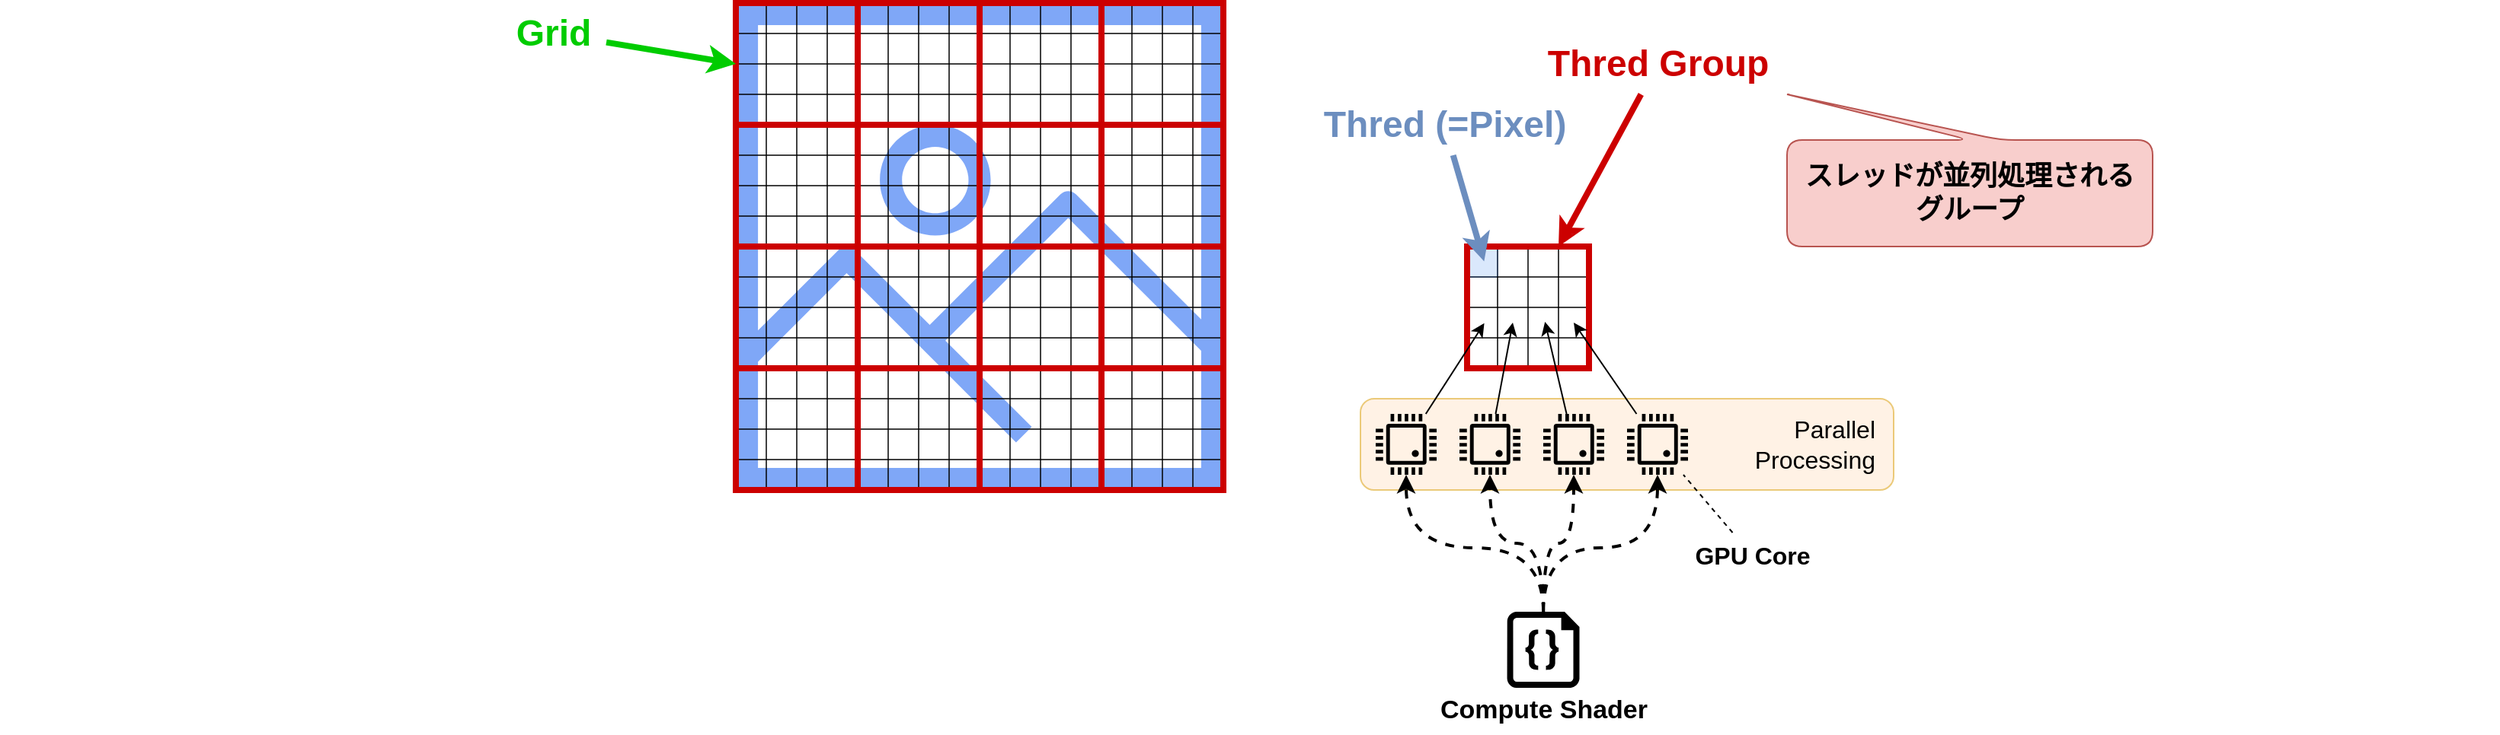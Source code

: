 <mxfile version="21.1.2" type="device">
  <diagram id="IPethDhe6ZVQqmIALtQ7" name="ページ1">
    <mxGraphModel dx="1434" dy="791" grid="1" gridSize="10" guides="1" tooltips="1" connect="1" arrows="1" fold="1" page="1" pageScale="1" pageWidth="827" pageHeight="1169" math="0" shadow="0">
      <root>
        <mxCell id="0" />
        <mxCell id="1" parent="0" />
        <mxCell id="jR2HOFibQMmsSOz2MYRR-338" value="Parallel&lt;br&gt;Processing" style="rounded=1;whiteSpace=wrap;html=1;fontStyle=0;verticalAlign=middle;strokeColor=#d79b00;fillColor=#ffe6cc;fontSize=16;opacity=50;align=right;spacingRight=10;" vertex="1" parent="1">
          <mxGeometry x="893" y="262" width="350" height="60" as="geometry" />
        </mxCell>
        <mxCell id="jR2HOFibQMmsSOz2MYRR-339" value="" style="sketch=0;outlineConnect=0;fillColor=#0050ef;strokeColor=#001DBC;dashed=0;verticalLabelPosition=bottom;verticalAlign=top;align=center;html=1;fontSize=12;fontStyle=0;aspect=fixed;pointerEvents=1;shape=mxgraph.aws4.container_registry_image;fontColor=#ffffff;opacity=50;" vertex="1" parent="1">
          <mxGeometry x="483" y="2" width="320" height="320" as="geometry" />
        </mxCell>
        <mxCell id="jR2HOFibQMmsSOz2MYRR-340" value="" style="rounded=0;whiteSpace=wrap;html=1;fillColor=none;strokeColor=none;" vertex="1" parent="1">
          <mxGeometry width="40" height="40" as="geometry" />
        </mxCell>
        <mxCell id="jR2HOFibQMmsSOz2MYRR-341" value="" style="rounded=0;whiteSpace=wrap;html=1;fillColor=none;strokeColor=none;" vertex="1" parent="1">
          <mxGeometry x="1600" width="40" height="40" as="geometry" />
        </mxCell>
        <mxCell id="jR2HOFibQMmsSOz2MYRR-342" value="" style="whiteSpace=wrap;html=1;aspect=fixed;opacity=50;fillColor=none;" vertex="1" parent="1">
          <mxGeometry x="483" y="2" width="20" height="20" as="geometry" />
        </mxCell>
        <mxCell id="jR2HOFibQMmsSOz2MYRR-343" value="" style="whiteSpace=wrap;html=1;aspect=fixed;opacity=50;fillColor=none;" vertex="1" parent="1">
          <mxGeometry x="483" y="22" width="20" height="20" as="geometry" />
        </mxCell>
        <mxCell id="jR2HOFibQMmsSOz2MYRR-344" value="" style="whiteSpace=wrap;html=1;aspect=fixed;opacity=50;fillColor=none;" vertex="1" parent="1">
          <mxGeometry x="483" y="42" width="20" height="20" as="geometry" />
        </mxCell>
        <mxCell id="jR2HOFibQMmsSOz2MYRR-345" value="" style="whiteSpace=wrap;html=1;aspect=fixed;opacity=50;fillColor=none;" vertex="1" parent="1">
          <mxGeometry x="483" y="62" width="20" height="20" as="geometry" />
        </mxCell>
        <mxCell id="jR2HOFibQMmsSOz2MYRR-346" value="" style="whiteSpace=wrap;html=1;aspect=fixed;opacity=50;fillColor=none;" vertex="1" parent="1">
          <mxGeometry x="503" y="2" width="20" height="20" as="geometry" />
        </mxCell>
        <mxCell id="jR2HOFibQMmsSOz2MYRR-347" value="" style="whiteSpace=wrap;html=1;aspect=fixed;opacity=50;fillColor=none;" vertex="1" parent="1">
          <mxGeometry x="503" y="22" width="20" height="20" as="geometry" />
        </mxCell>
        <mxCell id="jR2HOFibQMmsSOz2MYRR-348" value="" style="whiteSpace=wrap;html=1;aspect=fixed;opacity=50;fillColor=none;" vertex="1" parent="1">
          <mxGeometry x="503" y="42" width="20" height="20" as="geometry" />
        </mxCell>
        <mxCell id="jR2HOFibQMmsSOz2MYRR-349" value="" style="whiteSpace=wrap;html=1;aspect=fixed;opacity=50;fillColor=none;" vertex="1" parent="1">
          <mxGeometry x="503" y="62" width="20" height="20" as="geometry" />
        </mxCell>
        <mxCell id="jR2HOFibQMmsSOz2MYRR-350" value="" style="whiteSpace=wrap;html=1;aspect=fixed;opacity=50;fillColor=none;" vertex="1" parent="1">
          <mxGeometry x="523" y="2" width="20" height="20" as="geometry" />
        </mxCell>
        <mxCell id="jR2HOFibQMmsSOz2MYRR-351" value="" style="whiteSpace=wrap;html=1;aspect=fixed;opacity=50;fillColor=none;" vertex="1" parent="1">
          <mxGeometry x="523" y="22" width="20" height="20" as="geometry" />
        </mxCell>
        <mxCell id="jR2HOFibQMmsSOz2MYRR-352" value="" style="whiteSpace=wrap;html=1;aspect=fixed;opacity=50;fillColor=none;" vertex="1" parent="1">
          <mxGeometry x="523" y="42" width="20" height="20" as="geometry" />
        </mxCell>
        <mxCell id="jR2HOFibQMmsSOz2MYRR-353" value="" style="whiteSpace=wrap;html=1;aspect=fixed;opacity=50;fillColor=none;" vertex="1" parent="1">
          <mxGeometry x="523" y="62" width="20" height="20" as="geometry" />
        </mxCell>
        <mxCell id="jR2HOFibQMmsSOz2MYRR-354" value="" style="whiteSpace=wrap;html=1;aspect=fixed;opacity=50;fillColor=none;" vertex="1" parent="1">
          <mxGeometry x="543" y="2" width="20" height="20" as="geometry" />
        </mxCell>
        <mxCell id="jR2HOFibQMmsSOz2MYRR-355" value="" style="whiteSpace=wrap;html=1;aspect=fixed;opacity=50;fillColor=none;" vertex="1" parent="1">
          <mxGeometry x="543" y="22" width="20" height="20" as="geometry" />
        </mxCell>
        <mxCell id="jR2HOFibQMmsSOz2MYRR-356" value="" style="whiteSpace=wrap;html=1;aspect=fixed;opacity=50;fillColor=none;" vertex="1" parent="1">
          <mxGeometry x="543" y="42" width="20" height="20" as="geometry" />
        </mxCell>
        <mxCell id="jR2HOFibQMmsSOz2MYRR-357" value="" style="whiteSpace=wrap;html=1;aspect=fixed;opacity=50;fillColor=none;" vertex="1" parent="1">
          <mxGeometry x="543" y="62" width="20" height="20" as="geometry" />
        </mxCell>
        <mxCell id="jR2HOFibQMmsSOz2MYRR-358" value="" style="whiteSpace=wrap;html=1;aspect=fixed;fillColor=#dae8fc;strokeColor=#6c8ebf;" vertex="1" parent="1">
          <mxGeometry x="963" y="162" width="20" height="20" as="geometry" />
        </mxCell>
        <mxCell id="jR2HOFibQMmsSOz2MYRR-359" value="" style="whiteSpace=wrap;html=1;aspect=fixed;opacity=50;fillColor=none;" vertex="1" parent="1">
          <mxGeometry x="963" y="182" width="20" height="20" as="geometry" />
        </mxCell>
        <mxCell id="jR2HOFibQMmsSOz2MYRR-360" value="" style="whiteSpace=wrap;html=1;aspect=fixed;opacity=50;fillColor=none;" vertex="1" parent="1">
          <mxGeometry x="963" y="202" width="20" height="20" as="geometry" />
        </mxCell>
        <mxCell id="jR2HOFibQMmsSOz2MYRR-361" value="" style="whiteSpace=wrap;html=1;aspect=fixed;opacity=50;fillColor=none;" vertex="1" parent="1">
          <mxGeometry x="963" y="222" width="20" height="20" as="geometry" />
        </mxCell>
        <mxCell id="jR2HOFibQMmsSOz2MYRR-362" value="" style="whiteSpace=wrap;html=1;aspect=fixed;opacity=50;fillColor=none;" vertex="1" parent="1">
          <mxGeometry x="983" y="162" width="20" height="20" as="geometry" />
        </mxCell>
        <mxCell id="jR2HOFibQMmsSOz2MYRR-363" value="" style="whiteSpace=wrap;html=1;aspect=fixed;opacity=50;fillColor=none;" vertex="1" parent="1">
          <mxGeometry x="983" y="182" width="20" height="20" as="geometry" />
        </mxCell>
        <mxCell id="jR2HOFibQMmsSOz2MYRR-364" value="" style="whiteSpace=wrap;html=1;aspect=fixed;opacity=50;fillColor=none;" vertex="1" parent="1">
          <mxGeometry x="983" y="202" width="20" height="20" as="geometry" />
        </mxCell>
        <mxCell id="jR2HOFibQMmsSOz2MYRR-365" value="" style="whiteSpace=wrap;html=1;aspect=fixed;opacity=50;fillColor=none;" vertex="1" parent="1">
          <mxGeometry x="983" y="222" width="20" height="20" as="geometry" />
        </mxCell>
        <mxCell id="jR2HOFibQMmsSOz2MYRR-366" value="" style="whiteSpace=wrap;html=1;aspect=fixed;opacity=50;fillColor=none;" vertex="1" parent="1">
          <mxGeometry x="1003" y="162" width="20" height="20" as="geometry" />
        </mxCell>
        <mxCell id="jR2HOFibQMmsSOz2MYRR-367" value="" style="whiteSpace=wrap;html=1;aspect=fixed;opacity=50;fillColor=none;" vertex="1" parent="1">
          <mxGeometry x="1003" y="182" width="20" height="20" as="geometry" />
        </mxCell>
        <mxCell id="jR2HOFibQMmsSOz2MYRR-368" value="" style="whiteSpace=wrap;html=1;aspect=fixed;opacity=50;fillColor=none;" vertex="1" parent="1">
          <mxGeometry x="1003" y="202" width="20" height="20" as="geometry" />
        </mxCell>
        <mxCell id="jR2HOFibQMmsSOz2MYRR-369" value="" style="whiteSpace=wrap;html=1;aspect=fixed;opacity=50;fillColor=none;" vertex="1" parent="1">
          <mxGeometry x="1003" y="222" width="20" height="20" as="geometry" />
        </mxCell>
        <mxCell id="jR2HOFibQMmsSOz2MYRR-370" value="" style="whiteSpace=wrap;html=1;aspect=fixed;opacity=50;fillColor=none;" vertex="1" parent="1">
          <mxGeometry x="1023" y="162" width="20" height="20" as="geometry" />
        </mxCell>
        <mxCell id="jR2HOFibQMmsSOz2MYRR-371" value="" style="whiteSpace=wrap;html=1;aspect=fixed;opacity=50;fillColor=none;" vertex="1" parent="1">
          <mxGeometry x="1023" y="182" width="20" height="20" as="geometry" />
        </mxCell>
        <mxCell id="jR2HOFibQMmsSOz2MYRR-372" value="" style="whiteSpace=wrap;html=1;aspect=fixed;opacity=50;fillColor=none;" vertex="1" parent="1">
          <mxGeometry x="1023" y="202" width="20" height="20" as="geometry" />
        </mxCell>
        <mxCell id="jR2HOFibQMmsSOz2MYRR-373" value="" style="whiteSpace=wrap;html=1;aspect=fixed;opacity=50;fillColor=none;" vertex="1" parent="1">
          <mxGeometry x="1023" y="222" width="20" height="20" as="geometry" />
        </mxCell>
        <mxCell id="jR2HOFibQMmsSOz2MYRR-374" value="" style="whiteSpace=wrap;html=1;aspect=fixed;opacity=50;fillColor=none;" vertex="1" parent="1">
          <mxGeometry x="563" y="2" width="20" height="20" as="geometry" />
        </mxCell>
        <mxCell id="jR2HOFibQMmsSOz2MYRR-375" value="" style="whiteSpace=wrap;html=1;aspect=fixed;opacity=50;fillColor=none;" vertex="1" parent="1">
          <mxGeometry x="563" y="22" width="20" height="20" as="geometry" />
        </mxCell>
        <mxCell id="jR2HOFibQMmsSOz2MYRR-376" value="" style="whiteSpace=wrap;html=1;aspect=fixed;opacity=50;fillColor=none;" vertex="1" parent="1">
          <mxGeometry x="563" y="42" width="20" height="20" as="geometry" />
        </mxCell>
        <mxCell id="jR2HOFibQMmsSOz2MYRR-377" value="" style="whiteSpace=wrap;html=1;aspect=fixed;opacity=50;fillColor=none;" vertex="1" parent="1">
          <mxGeometry x="563" y="62" width="20" height="20" as="geometry" />
        </mxCell>
        <mxCell id="jR2HOFibQMmsSOz2MYRR-378" value="" style="whiteSpace=wrap;html=1;aspect=fixed;opacity=50;fillColor=none;" vertex="1" parent="1">
          <mxGeometry x="583" y="2" width="20" height="20" as="geometry" />
        </mxCell>
        <mxCell id="jR2HOFibQMmsSOz2MYRR-379" value="" style="whiteSpace=wrap;html=1;aspect=fixed;opacity=50;fillColor=none;" vertex="1" parent="1">
          <mxGeometry x="583" y="22" width="20" height="20" as="geometry" />
        </mxCell>
        <mxCell id="jR2HOFibQMmsSOz2MYRR-380" value="" style="whiteSpace=wrap;html=1;aspect=fixed;opacity=50;fillColor=none;" vertex="1" parent="1">
          <mxGeometry x="583" y="42" width="20" height="20" as="geometry" />
        </mxCell>
        <mxCell id="jR2HOFibQMmsSOz2MYRR-381" value="" style="whiteSpace=wrap;html=1;aspect=fixed;opacity=50;fillColor=none;" vertex="1" parent="1">
          <mxGeometry x="583" y="62" width="20" height="20" as="geometry" />
        </mxCell>
        <mxCell id="jR2HOFibQMmsSOz2MYRR-382" value="" style="whiteSpace=wrap;html=1;aspect=fixed;opacity=50;fillColor=none;" vertex="1" parent="1">
          <mxGeometry x="603" y="2" width="20" height="20" as="geometry" />
        </mxCell>
        <mxCell id="jR2HOFibQMmsSOz2MYRR-383" value="" style="whiteSpace=wrap;html=1;aspect=fixed;opacity=50;fillColor=none;" vertex="1" parent="1">
          <mxGeometry x="603" y="22" width="20" height="20" as="geometry" />
        </mxCell>
        <mxCell id="jR2HOFibQMmsSOz2MYRR-384" value="" style="whiteSpace=wrap;html=1;aspect=fixed;opacity=50;fillColor=none;" vertex="1" parent="1">
          <mxGeometry x="603" y="42" width="20" height="20" as="geometry" />
        </mxCell>
        <mxCell id="jR2HOFibQMmsSOz2MYRR-385" value="" style="whiteSpace=wrap;html=1;aspect=fixed;opacity=50;fillColor=none;" vertex="1" parent="1">
          <mxGeometry x="603" y="62" width="20" height="20" as="geometry" />
        </mxCell>
        <mxCell id="jR2HOFibQMmsSOz2MYRR-386" value="" style="whiteSpace=wrap;html=1;aspect=fixed;opacity=50;fillColor=none;" vertex="1" parent="1">
          <mxGeometry x="623" y="2" width="20" height="20" as="geometry" />
        </mxCell>
        <mxCell id="jR2HOFibQMmsSOz2MYRR-387" value="" style="whiteSpace=wrap;html=1;aspect=fixed;opacity=50;fillColor=none;" vertex="1" parent="1">
          <mxGeometry x="623" y="22" width="20" height="20" as="geometry" />
        </mxCell>
        <mxCell id="jR2HOFibQMmsSOz2MYRR-388" value="" style="whiteSpace=wrap;html=1;aspect=fixed;opacity=50;fillColor=none;" vertex="1" parent="1">
          <mxGeometry x="623" y="42" width="20" height="20" as="geometry" />
        </mxCell>
        <mxCell id="jR2HOFibQMmsSOz2MYRR-389" value="" style="whiteSpace=wrap;html=1;aspect=fixed;opacity=50;fillColor=none;" vertex="1" parent="1">
          <mxGeometry x="623" y="62" width="20" height="20" as="geometry" />
        </mxCell>
        <mxCell id="jR2HOFibQMmsSOz2MYRR-390" value="" style="whiteSpace=wrap;html=1;aspect=fixed;opacity=50;fillColor=none;" vertex="1" parent="1">
          <mxGeometry x="643" y="2" width="20" height="20" as="geometry" />
        </mxCell>
        <mxCell id="jR2HOFibQMmsSOz2MYRR-391" value="" style="whiteSpace=wrap;html=1;aspect=fixed;opacity=50;fillColor=none;" vertex="1" parent="1">
          <mxGeometry x="643" y="22" width="20" height="20" as="geometry" />
        </mxCell>
        <mxCell id="jR2HOFibQMmsSOz2MYRR-392" value="" style="whiteSpace=wrap;html=1;aspect=fixed;opacity=50;fillColor=none;" vertex="1" parent="1">
          <mxGeometry x="643" y="42" width="20" height="20" as="geometry" />
        </mxCell>
        <mxCell id="jR2HOFibQMmsSOz2MYRR-393" value="" style="whiteSpace=wrap;html=1;aspect=fixed;opacity=50;fillColor=none;" vertex="1" parent="1">
          <mxGeometry x="643" y="62" width="20" height="20" as="geometry" />
        </mxCell>
        <mxCell id="jR2HOFibQMmsSOz2MYRR-394" value="" style="whiteSpace=wrap;html=1;aspect=fixed;opacity=50;fillColor=none;" vertex="1" parent="1">
          <mxGeometry x="663" y="2" width="20" height="20" as="geometry" />
        </mxCell>
        <mxCell id="jR2HOFibQMmsSOz2MYRR-395" value="" style="whiteSpace=wrap;html=1;aspect=fixed;opacity=50;fillColor=none;" vertex="1" parent="1">
          <mxGeometry x="663" y="22" width="20" height="20" as="geometry" />
        </mxCell>
        <mxCell id="jR2HOFibQMmsSOz2MYRR-396" value="" style="whiteSpace=wrap;html=1;aspect=fixed;opacity=50;fillColor=none;" vertex="1" parent="1">
          <mxGeometry x="663" y="42" width="20" height="20" as="geometry" />
        </mxCell>
        <mxCell id="jR2HOFibQMmsSOz2MYRR-397" value="" style="whiteSpace=wrap;html=1;aspect=fixed;opacity=50;fillColor=none;" vertex="1" parent="1">
          <mxGeometry x="663" y="62" width="20" height="20" as="geometry" />
        </mxCell>
        <mxCell id="jR2HOFibQMmsSOz2MYRR-398" value="" style="whiteSpace=wrap;html=1;aspect=fixed;opacity=50;fillColor=none;" vertex="1" parent="1">
          <mxGeometry x="683" y="2" width="20" height="20" as="geometry" />
        </mxCell>
        <mxCell id="jR2HOFibQMmsSOz2MYRR-399" value="" style="whiteSpace=wrap;html=1;aspect=fixed;opacity=50;fillColor=none;" vertex="1" parent="1">
          <mxGeometry x="683" y="22" width="20" height="20" as="geometry" />
        </mxCell>
        <mxCell id="jR2HOFibQMmsSOz2MYRR-400" value="" style="whiteSpace=wrap;html=1;aspect=fixed;opacity=50;fillColor=none;" vertex="1" parent="1">
          <mxGeometry x="683" y="42" width="20" height="20" as="geometry" />
        </mxCell>
        <mxCell id="jR2HOFibQMmsSOz2MYRR-401" value="" style="whiteSpace=wrap;html=1;aspect=fixed;opacity=50;fillColor=none;" vertex="1" parent="1">
          <mxGeometry x="683" y="62" width="20" height="20" as="geometry" />
        </mxCell>
        <mxCell id="jR2HOFibQMmsSOz2MYRR-402" value="" style="whiteSpace=wrap;html=1;aspect=fixed;opacity=50;fillColor=none;" vertex="1" parent="1">
          <mxGeometry x="703" y="2" width="20" height="20" as="geometry" />
        </mxCell>
        <mxCell id="jR2HOFibQMmsSOz2MYRR-403" value="" style="whiteSpace=wrap;html=1;aspect=fixed;opacity=50;fillColor=none;" vertex="1" parent="1">
          <mxGeometry x="703" y="22" width="20" height="20" as="geometry" />
        </mxCell>
        <mxCell id="jR2HOFibQMmsSOz2MYRR-404" value="" style="whiteSpace=wrap;html=1;aspect=fixed;opacity=50;fillColor=none;" vertex="1" parent="1">
          <mxGeometry x="703" y="42" width="20" height="20" as="geometry" />
        </mxCell>
        <mxCell id="jR2HOFibQMmsSOz2MYRR-405" value="" style="whiteSpace=wrap;html=1;aspect=fixed;opacity=50;fillColor=none;" vertex="1" parent="1">
          <mxGeometry x="703" y="62" width="20" height="20" as="geometry" />
        </mxCell>
        <mxCell id="jR2HOFibQMmsSOz2MYRR-406" value="" style="whiteSpace=wrap;html=1;aspect=fixed;opacity=50;fillColor=none;" vertex="1" parent="1">
          <mxGeometry x="723" y="2" width="20" height="20" as="geometry" />
        </mxCell>
        <mxCell id="jR2HOFibQMmsSOz2MYRR-407" value="" style="whiteSpace=wrap;html=1;aspect=fixed;opacity=50;fillColor=none;" vertex="1" parent="1">
          <mxGeometry x="723" y="22" width="20" height="20" as="geometry" />
        </mxCell>
        <mxCell id="jR2HOFibQMmsSOz2MYRR-408" value="" style="whiteSpace=wrap;html=1;aspect=fixed;opacity=50;fillColor=none;" vertex="1" parent="1">
          <mxGeometry x="723" y="42" width="20" height="20" as="geometry" />
        </mxCell>
        <mxCell id="jR2HOFibQMmsSOz2MYRR-409" value="" style="whiteSpace=wrap;html=1;aspect=fixed;opacity=50;fillColor=none;" vertex="1" parent="1">
          <mxGeometry x="723" y="62" width="20" height="20" as="geometry" />
        </mxCell>
        <mxCell id="jR2HOFibQMmsSOz2MYRR-410" value="" style="whiteSpace=wrap;html=1;aspect=fixed;opacity=50;fillColor=none;" vertex="1" parent="1">
          <mxGeometry x="743" y="2" width="20" height="20" as="geometry" />
        </mxCell>
        <mxCell id="jR2HOFibQMmsSOz2MYRR-411" value="" style="whiteSpace=wrap;html=1;aspect=fixed;opacity=50;fillColor=none;" vertex="1" parent="1">
          <mxGeometry x="743" y="22" width="20" height="20" as="geometry" />
        </mxCell>
        <mxCell id="jR2HOFibQMmsSOz2MYRR-412" value="" style="whiteSpace=wrap;html=1;aspect=fixed;opacity=50;fillColor=none;" vertex="1" parent="1">
          <mxGeometry x="743" y="42" width="20" height="20" as="geometry" />
        </mxCell>
        <mxCell id="jR2HOFibQMmsSOz2MYRR-413" value="" style="whiteSpace=wrap;html=1;aspect=fixed;opacity=50;fillColor=none;" vertex="1" parent="1">
          <mxGeometry x="743" y="62" width="20" height="20" as="geometry" />
        </mxCell>
        <mxCell id="jR2HOFibQMmsSOz2MYRR-414" value="" style="whiteSpace=wrap;html=1;aspect=fixed;opacity=50;fillColor=none;" vertex="1" parent="1">
          <mxGeometry x="763" y="2" width="20" height="20" as="geometry" />
        </mxCell>
        <mxCell id="jR2HOFibQMmsSOz2MYRR-415" value="" style="whiteSpace=wrap;html=1;aspect=fixed;opacity=50;fillColor=none;" vertex="1" parent="1">
          <mxGeometry x="763" y="22" width="20" height="20" as="geometry" />
        </mxCell>
        <mxCell id="jR2HOFibQMmsSOz2MYRR-416" value="" style="whiteSpace=wrap;html=1;aspect=fixed;opacity=50;fillColor=none;" vertex="1" parent="1">
          <mxGeometry x="763" y="42" width="20" height="20" as="geometry" />
        </mxCell>
        <mxCell id="jR2HOFibQMmsSOz2MYRR-417" value="" style="whiteSpace=wrap;html=1;aspect=fixed;opacity=50;fillColor=none;" vertex="1" parent="1">
          <mxGeometry x="763" y="62" width="20" height="20" as="geometry" />
        </mxCell>
        <mxCell id="jR2HOFibQMmsSOz2MYRR-418" value="" style="whiteSpace=wrap;html=1;aspect=fixed;opacity=50;fillColor=none;" vertex="1" parent="1">
          <mxGeometry x="783" y="2" width="20" height="20" as="geometry" />
        </mxCell>
        <mxCell id="jR2HOFibQMmsSOz2MYRR-419" value="" style="whiteSpace=wrap;html=1;aspect=fixed;opacity=50;fillColor=none;" vertex="1" parent="1">
          <mxGeometry x="783" y="22" width="20" height="20" as="geometry" />
        </mxCell>
        <mxCell id="jR2HOFibQMmsSOz2MYRR-420" value="" style="whiteSpace=wrap;html=1;aspect=fixed;opacity=50;fillColor=none;" vertex="1" parent="1">
          <mxGeometry x="783" y="42" width="20" height="20" as="geometry" />
        </mxCell>
        <mxCell id="jR2HOFibQMmsSOz2MYRR-421" value="" style="whiteSpace=wrap;html=1;aspect=fixed;opacity=50;fillColor=none;" vertex="1" parent="1">
          <mxGeometry x="783" y="62" width="20" height="20" as="geometry" />
        </mxCell>
        <mxCell id="jR2HOFibQMmsSOz2MYRR-422" value="" style="whiteSpace=wrap;html=1;aspect=fixed;opacity=50;fillColor=none;" vertex="1" parent="1">
          <mxGeometry x="483" y="82" width="20" height="20" as="geometry" />
        </mxCell>
        <mxCell id="jR2HOFibQMmsSOz2MYRR-423" value="" style="whiteSpace=wrap;html=1;aspect=fixed;opacity=50;fillColor=none;" vertex="1" parent="1">
          <mxGeometry x="483" y="102" width="20" height="20" as="geometry" />
        </mxCell>
        <mxCell id="jR2HOFibQMmsSOz2MYRR-424" value="" style="whiteSpace=wrap;html=1;aspect=fixed;opacity=50;fillColor=none;" vertex="1" parent="1">
          <mxGeometry x="483" y="122" width="20" height="20" as="geometry" />
        </mxCell>
        <mxCell id="jR2HOFibQMmsSOz2MYRR-425" value="" style="whiteSpace=wrap;html=1;aspect=fixed;opacity=50;fillColor=none;" vertex="1" parent="1">
          <mxGeometry x="483" y="142" width="20" height="20" as="geometry" />
        </mxCell>
        <mxCell id="jR2HOFibQMmsSOz2MYRR-426" value="" style="whiteSpace=wrap;html=1;aspect=fixed;opacity=50;fillColor=none;" vertex="1" parent="1">
          <mxGeometry x="503" y="82" width="20" height="20" as="geometry" />
        </mxCell>
        <mxCell id="jR2HOFibQMmsSOz2MYRR-427" value="" style="whiteSpace=wrap;html=1;aspect=fixed;opacity=50;fillColor=none;" vertex="1" parent="1">
          <mxGeometry x="503" y="102" width="20" height="20" as="geometry" />
        </mxCell>
        <mxCell id="jR2HOFibQMmsSOz2MYRR-428" value="" style="whiteSpace=wrap;html=1;aspect=fixed;opacity=50;fillColor=none;" vertex="1" parent="1">
          <mxGeometry x="503" y="122" width="20" height="20" as="geometry" />
        </mxCell>
        <mxCell id="jR2HOFibQMmsSOz2MYRR-429" value="" style="whiteSpace=wrap;html=1;aspect=fixed;opacity=50;fillColor=none;" vertex="1" parent="1">
          <mxGeometry x="503" y="142" width="20" height="20" as="geometry" />
        </mxCell>
        <mxCell id="jR2HOFibQMmsSOz2MYRR-430" value="" style="whiteSpace=wrap;html=1;aspect=fixed;opacity=50;fillColor=none;" vertex="1" parent="1">
          <mxGeometry x="523" y="82" width="20" height="20" as="geometry" />
        </mxCell>
        <mxCell id="jR2HOFibQMmsSOz2MYRR-431" value="" style="whiteSpace=wrap;html=1;aspect=fixed;opacity=50;fillColor=none;" vertex="1" parent="1">
          <mxGeometry x="523" y="102" width="20" height="20" as="geometry" />
        </mxCell>
        <mxCell id="jR2HOFibQMmsSOz2MYRR-432" value="" style="whiteSpace=wrap;html=1;aspect=fixed;opacity=50;fillColor=none;" vertex="1" parent="1">
          <mxGeometry x="523" y="122" width="20" height="20" as="geometry" />
        </mxCell>
        <mxCell id="jR2HOFibQMmsSOz2MYRR-433" value="" style="whiteSpace=wrap;html=1;aspect=fixed;opacity=50;fillColor=none;" vertex="1" parent="1">
          <mxGeometry x="523" y="142" width="20" height="20" as="geometry" />
        </mxCell>
        <mxCell id="jR2HOFibQMmsSOz2MYRR-434" value="" style="whiteSpace=wrap;html=1;aspect=fixed;opacity=50;fillColor=none;" vertex="1" parent="1">
          <mxGeometry x="543" y="82" width="20" height="20" as="geometry" />
        </mxCell>
        <mxCell id="jR2HOFibQMmsSOz2MYRR-435" value="" style="whiteSpace=wrap;html=1;aspect=fixed;opacity=50;fillColor=none;" vertex="1" parent="1">
          <mxGeometry x="543" y="102" width="20" height="20" as="geometry" />
        </mxCell>
        <mxCell id="jR2HOFibQMmsSOz2MYRR-436" value="" style="whiteSpace=wrap;html=1;aspect=fixed;opacity=50;fillColor=none;" vertex="1" parent="1">
          <mxGeometry x="543" y="122" width="20" height="20" as="geometry" />
        </mxCell>
        <mxCell id="jR2HOFibQMmsSOz2MYRR-437" value="" style="whiteSpace=wrap;html=1;aspect=fixed;opacity=50;fillColor=none;" vertex="1" parent="1">
          <mxGeometry x="543" y="142" width="20" height="20" as="geometry" />
        </mxCell>
        <mxCell id="jR2HOFibQMmsSOz2MYRR-438" value="" style="whiteSpace=wrap;html=1;aspect=fixed;opacity=50;fillColor=none;" vertex="1" parent="1">
          <mxGeometry x="563" y="82" width="20" height="20" as="geometry" />
        </mxCell>
        <mxCell id="jR2HOFibQMmsSOz2MYRR-439" value="" style="whiteSpace=wrap;html=1;aspect=fixed;opacity=50;fillColor=none;" vertex="1" parent="1">
          <mxGeometry x="563" y="102" width="20" height="20" as="geometry" />
        </mxCell>
        <mxCell id="jR2HOFibQMmsSOz2MYRR-440" value="" style="whiteSpace=wrap;html=1;aspect=fixed;opacity=50;fillColor=none;" vertex="1" parent="1">
          <mxGeometry x="563" y="122" width="20" height="20" as="geometry" />
        </mxCell>
        <mxCell id="jR2HOFibQMmsSOz2MYRR-441" value="" style="whiteSpace=wrap;html=1;aspect=fixed;opacity=50;fillColor=none;" vertex="1" parent="1">
          <mxGeometry x="563" y="142" width="20" height="20" as="geometry" />
        </mxCell>
        <mxCell id="jR2HOFibQMmsSOz2MYRR-442" value="" style="whiteSpace=wrap;html=1;aspect=fixed;opacity=50;fillColor=none;" vertex="1" parent="1">
          <mxGeometry x="583" y="82" width="20" height="20" as="geometry" />
        </mxCell>
        <mxCell id="jR2HOFibQMmsSOz2MYRR-443" value="" style="whiteSpace=wrap;html=1;aspect=fixed;opacity=50;fillColor=none;" vertex="1" parent="1">
          <mxGeometry x="583" y="102" width="20" height="20" as="geometry" />
        </mxCell>
        <mxCell id="jR2HOFibQMmsSOz2MYRR-444" value="" style="whiteSpace=wrap;html=1;aspect=fixed;opacity=50;fillColor=none;" vertex="1" parent="1">
          <mxGeometry x="583" y="122" width="20" height="20" as="geometry" />
        </mxCell>
        <mxCell id="jR2HOFibQMmsSOz2MYRR-445" value="" style="whiteSpace=wrap;html=1;aspect=fixed;opacity=50;fillColor=none;" vertex="1" parent="1">
          <mxGeometry x="583" y="142" width="20" height="20" as="geometry" />
        </mxCell>
        <mxCell id="jR2HOFibQMmsSOz2MYRR-446" value="" style="whiteSpace=wrap;html=1;aspect=fixed;opacity=50;fillColor=none;" vertex="1" parent="1">
          <mxGeometry x="603" y="82" width="20" height="20" as="geometry" />
        </mxCell>
        <mxCell id="jR2HOFibQMmsSOz2MYRR-447" value="" style="whiteSpace=wrap;html=1;aspect=fixed;opacity=50;fillColor=none;" vertex="1" parent="1">
          <mxGeometry x="603" y="102" width="20" height="20" as="geometry" />
        </mxCell>
        <mxCell id="jR2HOFibQMmsSOz2MYRR-448" value="" style="whiteSpace=wrap;html=1;aspect=fixed;opacity=50;fillColor=none;" vertex="1" parent="1">
          <mxGeometry x="603" y="122" width="20" height="20" as="geometry" />
        </mxCell>
        <mxCell id="jR2HOFibQMmsSOz2MYRR-449" value="" style="whiteSpace=wrap;html=1;aspect=fixed;opacity=50;fillColor=none;" vertex="1" parent="1">
          <mxGeometry x="603" y="142" width="20" height="20" as="geometry" />
        </mxCell>
        <mxCell id="jR2HOFibQMmsSOz2MYRR-450" value="" style="whiteSpace=wrap;html=1;aspect=fixed;opacity=50;fillColor=none;" vertex="1" parent="1">
          <mxGeometry x="623" y="82" width="20" height="20" as="geometry" />
        </mxCell>
        <mxCell id="jR2HOFibQMmsSOz2MYRR-451" value="" style="whiteSpace=wrap;html=1;aspect=fixed;opacity=50;fillColor=none;" vertex="1" parent="1">
          <mxGeometry x="623" y="102" width="20" height="20" as="geometry" />
        </mxCell>
        <mxCell id="jR2HOFibQMmsSOz2MYRR-452" value="" style="whiteSpace=wrap;html=1;aspect=fixed;opacity=50;fillColor=none;" vertex="1" parent="1">
          <mxGeometry x="623" y="122" width="20" height="20" as="geometry" />
        </mxCell>
        <mxCell id="jR2HOFibQMmsSOz2MYRR-453" value="" style="whiteSpace=wrap;html=1;aspect=fixed;opacity=50;fillColor=none;" vertex="1" parent="1">
          <mxGeometry x="623" y="142" width="20" height="20" as="geometry" />
        </mxCell>
        <mxCell id="jR2HOFibQMmsSOz2MYRR-454" value="" style="whiteSpace=wrap;html=1;aspect=fixed;opacity=50;fillColor=none;" vertex="1" parent="1">
          <mxGeometry x="643" y="82" width="20" height="20" as="geometry" />
        </mxCell>
        <mxCell id="jR2HOFibQMmsSOz2MYRR-455" value="" style="whiteSpace=wrap;html=1;aspect=fixed;opacity=50;fillColor=none;" vertex="1" parent="1">
          <mxGeometry x="643" y="102" width="20" height="20" as="geometry" />
        </mxCell>
        <mxCell id="jR2HOFibQMmsSOz2MYRR-456" value="" style="whiteSpace=wrap;html=1;aspect=fixed;opacity=50;fillColor=none;" vertex="1" parent="1">
          <mxGeometry x="643" y="122" width="20" height="20" as="geometry" />
        </mxCell>
        <mxCell id="jR2HOFibQMmsSOz2MYRR-457" value="" style="whiteSpace=wrap;html=1;aspect=fixed;opacity=50;fillColor=none;" vertex="1" parent="1">
          <mxGeometry x="643" y="142" width="20" height="20" as="geometry" />
        </mxCell>
        <mxCell id="jR2HOFibQMmsSOz2MYRR-458" value="" style="whiteSpace=wrap;html=1;aspect=fixed;opacity=50;fillColor=none;" vertex="1" parent="1">
          <mxGeometry x="663" y="82" width="20" height="20" as="geometry" />
        </mxCell>
        <mxCell id="jR2HOFibQMmsSOz2MYRR-459" value="" style="whiteSpace=wrap;html=1;aspect=fixed;opacity=50;fillColor=none;" vertex="1" parent="1">
          <mxGeometry x="663" y="102" width="20" height="20" as="geometry" />
        </mxCell>
        <mxCell id="jR2HOFibQMmsSOz2MYRR-460" value="" style="whiteSpace=wrap;html=1;aspect=fixed;opacity=50;fillColor=none;" vertex="1" parent="1">
          <mxGeometry x="663" y="122" width="20" height="20" as="geometry" />
        </mxCell>
        <mxCell id="jR2HOFibQMmsSOz2MYRR-461" value="" style="whiteSpace=wrap;html=1;aspect=fixed;opacity=50;fillColor=none;" vertex="1" parent="1">
          <mxGeometry x="663" y="142" width="20" height="20" as="geometry" />
        </mxCell>
        <mxCell id="jR2HOFibQMmsSOz2MYRR-462" value="" style="whiteSpace=wrap;html=1;aspect=fixed;opacity=50;fillColor=none;" vertex="1" parent="1">
          <mxGeometry x="683" y="82" width="20" height="20" as="geometry" />
        </mxCell>
        <mxCell id="jR2HOFibQMmsSOz2MYRR-463" value="" style="whiteSpace=wrap;html=1;aspect=fixed;opacity=50;fillColor=none;" vertex="1" parent="1">
          <mxGeometry x="683" y="102" width="20" height="20" as="geometry" />
        </mxCell>
        <mxCell id="jR2HOFibQMmsSOz2MYRR-464" value="" style="whiteSpace=wrap;html=1;aspect=fixed;opacity=50;fillColor=none;" vertex="1" parent="1">
          <mxGeometry x="683" y="122" width="20" height="20" as="geometry" />
        </mxCell>
        <mxCell id="jR2HOFibQMmsSOz2MYRR-465" value="" style="whiteSpace=wrap;html=1;aspect=fixed;opacity=50;fillColor=none;" vertex="1" parent="1">
          <mxGeometry x="683" y="142" width="20" height="20" as="geometry" />
        </mxCell>
        <mxCell id="jR2HOFibQMmsSOz2MYRR-466" value="" style="whiteSpace=wrap;html=1;aspect=fixed;opacity=50;fillColor=none;" vertex="1" parent="1">
          <mxGeometry x="703" y="82" width="20" height="20" as="geometry" />
        </mxCell>
        <mxCell id="jR2HOFibQMmsSOz2MYRR-467" value="" style="whiteSpace=wrap;html=1;aspect=fixed;opacity=50;fillColor=none;" vertex="1" parent="1">
          <mxGeometry x="703" y="102" width="20" height="20" as="geometry" />
        </mxCell>
        <mxCell id="jR2HOFibQMmsSOz2MYRR-468" value="" style="whiteSpace=wrap;html=1;aspect=fixed;opacity=50;fillColor=none;" vertex="1" parent="1">
          <mxGeometry x="703" y="122" width="20" height="20" as="geometry" />
        </mxCell>
        <mxCell id="jR2HOFibQMmsSOz2MYRR-469" value="" style="whiteSpace=wrap;html=1;aspect=fixed;opacity=50;fillColor=none;" vertex="1" parent="1">
          <mxGeometry x="703" y="142" width="20" height="20" as="geometry" />
        </mxCell>
        <mxCell id="jR2HOFibQMmsSOz2MYRR-470" value="" style="whiteSpace=wrap;html=1;aspect=fixed;opacity=50;fillColor=none;" vertex="1" parent="1">
          <mxGeometry x="723" y="82" width="20" height="20" as="geometry" />
        </mxCell>
        <mxCell id="jR2HOFibQMmsSOz2MYRR-471" value="" style="whiteSpace=wrap;html=1;aspect=fixed;opacity=50;fillColor=none;" vertex="1" parent="1">
          <mxGeometry x="723" y="102" width="20" height="20" as="geometry" />
        </mxCell>
        <mxCell id="jR2HOFibQMmsSOz2MYRR-472" value="" style="whiteSpace=wrap;html=1;aspect=fixed;opacity=50;fillColor=none;" vertex="1" parent="1">
          <mxGeometry x="723" y="122" width="20" height="20" as="geometry" />
        </mxCell>
        <mxCell id="jR2HOFibQMmsSOz2MYRR-473" value="" style="whiteSpace=wrap;html=1;aspect=fixed;opacity=50;fillColor=none;" vertex="1" parent="1">
          <mxGeometry x="723" y="142" width="20" height="20" as="geometry" />
        </mxCell>
        <mxCell id="jR2HOFibQMmsSOz2MYRR-474" value="" style="whiteSpace=wrap;html=1;aspect=fixed;opacity=50;fillColor=none;" vertex="1" parent="1">
          <mxGeometry x="743" y="82" width="20" height="20" as="geometry" />
        </mxCell>
        <mxCell id="jR2HOFibQMmsSOz2MYRR-475" value="" style="whiteSpace=wrap;html=1;aspect=fixed;opacity=50;fillColor=none;" vertex="1" parent="1">
          <mxGeometry x="743" y="102" width="20" height="20" as="geometry" />
        </mxCell>
        <mxCell id="jR2HOFibQMmsSOz2MYRR-476" value="" style="whiteSpace=wrap;html=1;aspect=fixed;opacity=50;fillColor=none;" vertex="1" parent="1">
          <mxGeometry x="743" y="122" width="20" height="20" as="geometry" />
        </mxCell>
        <mxCell id="jR2HOFibQMmsSOz2MYRR-477" value="" style="whiteSpace=wrap;html=1;aspect=fixed;opacity=50;fillColor=none;" vertex="1" parent="1">
          <mxGeometry x="743" y="142" width="20" height="20" as="geometry" />
        </mxCell>
        <mxCell id="jR2HOFibQMmsSOz2MYRR-478" value="" style="whiteSpace=wrap;html=1;aspect=fixed;opacity=50;fillColor=none;" vertex="1" parent="1">
          <mxGeometry x="763" y="82" width="20" height="20" as="geometry" />
        </mxCell>
        <mxCell id="jR2HOFibQMmsSOz2MYRR-479" value="" style="whiteSpace=wrap;html=1;aspect=fixed;opacity=50;fillColor=none;" vertex="1" parent="1">
          <mxGeometry x="763" y="102" width="20" height="20" as="geometry" />
        </mxCell>
        <mxCell id="jR2HOFibQMmsSOz2MYRR-480" value="" style="whiteSpace=wrap;html=1;aspect=fixed;opacity=50;fillColor=none;" vertex="1" parent="1">
          <mxGeometry x="763" y="122" width="20" height="20" as="geometry" />
        </mxCell>
        <mxCell id="jR2HOFibQMmsSOz2MYRR-481" value="" style="whiteSpace=wrap;html=1;aspect=fixed;opacity=50;fillColor=none;" vertex="1" parent="1">
          <mxGeometry x="763" y="142" width="20" height="20" as="geometry" />
        </mxCell>
        <mxCell id="jR2HOFibQMmsSOz2MYRR-482" value="" style="whiteSpace=wrap;html=1;aspect=fixed;opacity=50;fillColor=none;" vertex="1" parent="1">
          <mxGeometry x="783" y="82" width="20" height="20" as="geometry" />
        </mxCell>
        <mxCell id="jR2HOFibQMmsSOz2MYRR-483" value="" style="whiteSpace=wrap;html=1;aspect=fixed;opacity=50;fillColor=none;" vertex="1" parent="1">
          <mxGeometry x="783" y="102" width="20" height="20" as="geometry" />
        </mxCell>
        <mxCell id="jR2HOFibQMmsSOz2MYRR-484" value="" style="whiteSpace=wrap;html=1;aspect=fixed;opacity=50;fillColor=none;" vertex="1" parent="1">
          <mxGeometry x="783" y="122" width="20" height="20" as="geometry" />
        </mxCell>
        <mxCell id="jR2HOFibQMmsSOz2MYRR-485" value="" style="whiteSpace=wrap;html=1;aspect=fixed;opacity=50;fillColor=none;" vertex="1" parent="1">
          <mxGeometry x="783" y="142" width="20" height="20" as="geometry" />
        </mxCell>
        <mxCell id="jR2HOFibQMmsSOz2MYRR-486" value="" style="whiteSpace=wrap;html=1;aspect=fixed;opacity=50;fillColor=none;" vertex="1" parent="1">
          <mxGeometry x="483" y="162" width="20" height="20" as="geometry" />
        </mxCell>
        <mxCell id="jR2HOFibQMmsSOz2MYRR-487" value="" style="whiteSpace=wrap;html=1;aspect=fixed;opacity=50;fillColor=none;" vertex="1" parent="1">
          <mxGeometry x="483" y="182" width="20" height="20" as="geometry" />
        </mxCell>
        <mxCell id="jR2HOFibQMmsSOz2MYRR-488" value="" style="whiteSpace=wrap;html=1;aspect=fixed;opacity=50;fillColor=none;" vertex="1" parent="1">
          <mxGeometry x="483" y="202" width="20" height="20" as="geometry" />
        </mxCell>
        <mxCell id="jR2HOFibQMmsSOz2MYRR-489" value="" style="whiteSpace=wrap;html=1;aspect=fixed;opacity=50;fillColor=none;" vertex="1" parent="1">
          <mxGeometry x="483" y="222" width="20" height="20" as="geometry" />
        </mxCell>
        <mxCell id="jR2HOFibQMmsSOz2MYRR-490" value="" style="whiteSpace=wrap;html=1;aspect=fixed;opacity=50;fillColor=none;" vertex="1" parent="1">
          <mxGeometry x="503" y="162" width="20" height="20" as="geometry" />
        </mxCell>
        <mxCell id="jR2HOFibQMmsSOz2MYRR-491" value="" style="whiteSpace=wrap;html=1;aspect=fixed;opacity=50;fillColor=none;" vertex="1" parent="1">
          <mxGeometry x="503" y="182" width="20" height="20" as="geometry" />
        </mxCell>
        <mxCell id="jR2HOFibQMmsSOz2MYRR-492" value="" style="whiteSpace=wrap;html=1;aspect=fixed;opacity=50;fillColor=none;" vertex="1" parent="1">
          <mxGeometry x="503" y="202" width="20" height="20" as="geometry" />
        </mxCell>
        <mxCell id="jR2HOFibQMmsSOz2MYRR-493" value="" style="whiteSpace=wrap;html=1;aspect=fixed;opacity=50;fillColor=none;" vertex="1" parent="1">
          <mxGeometry x="503" y="222" width="20" height="20" as="geometry" />
        </mxCell>
        <mxCell id="jR2HOFibQMmsSOz2MYRR-494" value="" style="whiteSpace=wrap;html=1;aspect=fixed;opacity=50;fillColor=none;" vertex="1" parent="1">
          <mxGeometry x="523" y="162" width="20" height="20" as="geometry" />
        </mxCell>
        <mxCell id="jR2HOFibQMmsSOz2MYRR-495" value="" style="whiteSpace=wrap;html=1;aspect=fixed;opacity=50;fillColor=none;" vertex="1" parent="1">
          <mxGeometry x="523" y="182" width="20" height="20" as="geometry" />
        </mxCell>
        <mxCell id="jR2HOFibQMmsSOz2MYRR-496" value="" style="whiteSpace=wrap;html=1;aspect=fixed;opacity=50;fillColor=none;" vertex="1" parent="1">
          <mxGeometry x="523" y="202" width="20" height="20" as="geometry" />
        </mxCell>
        <mxCell id="jR2HOFibQMmsSOz2MYRR-497" value="" style="whiteSpace=wrap;html=1;aspect=fixed;opacity=50;fillColor=none;" vertex="1" parent="1">
          <mxGeometry x="523" y="222" width="20" height="20" as="geometry" />
        </mxCell>
        <mxCell id="jR2HOFibQMmsSOz2MYRR-498" value="" style="whiteSpace=wrap;html=1;aspect=fixed;opacity=50;fillColor=none;" vertex="1" parent="1">
          <mxGeometry x="543" y="162" width="20" height="20" as="geometry" />
        </mxCell>
        <mxCell id="jR2HOFibQMmsSOz2MYRR-499" value="" style="whiteSpace=wrap;html=1;aspect=fixed;opacity=50;fillColor=none;" vertex="1" parent="1">
          <mxGeometry x="543" y="182" width="20" height="20" as="geometry" />
        </mxCell>
        <mxCell id="jR2HOFibQMmsSOz2MYRR-500" value="" style="whiteSpace=wrap;html=1;aspect=fixed;opacity=50;fillColor=none;" vertex="1" parent="1">
          <mxGeometry x="543" y="202" width="20" height="20" as="geometry" />
        </mxCell>
        <mxCell id="jR2HOFibQMmsSOz2MYRR-501" value="" style="whiteSpace=wrap;html=1;aspect=fixed;opacity=50;fillColor=none;" vertex="1" parent="1">
          <mxGeometry x="543" y="222" width="20" height="20" as="geometry" />
        </mxCell>
        <mxCell id="jR2HOFibQMmsSOz2MYRR-502" value="" style="whiteSpace=wrap;html=1;aspect=fixed;opacity=50;fillColor=none;" vertex="1" parent="1">
          <mxGeometry x="563" y="162" width="20" height="20" as="geometry" />
        </mxCell>
        <mxCell id="jR2HOFibQMmsSOz2MYRR-503" value="" style="whiteSpace=wrap;html=1;aspect=fixed;opacity=50;fillColor=none;" vertex="1" parent="1">
          <mxGeometry x="563" y="182" width="20" height="20" as="geometry" />
        </mxCell>
        <mxCell id="jR2HOFibQMmsSOz2MYRR-504" value="" style="whiteSpace=wrap;html=1;aspect=fixed;opacity=50;fillColor=none;" vertex="1" parent="1">
          <mxGeometry x="563" y="202" width="20" height="20" as="geometry" />
        </mxCell>
        <mxCell id="jR2HOFibQMmsSOz2MYRR-505" value="" style="whiteSpace=wrap;html=1;aspect=fixed;opacity=50;fillColor=none;" vertex="1" parent="1">
          <mxGeometry x="563" y="222" width="20" height="20" as="geometry" />
        </mxCell>
        <mxCell id="jR2HOFibQMmsSOz2MYRR-506" value="" style="whiteSpace=wrap;html=1;aspect=fixed;opacity=50;fillColor=none;" vertex="1" parent="1">
          <mxGeometry x="583" y="162" width="20" height="20" as="geometry" />
        </mxCell>
        <mxCell id="jR2HOFibQMmsSOz2MYRR-507" value="" style="whiteSpace=wrap;html=1;aspect=fixed;opacity=50;fillColor=none;" vertex="1" parent="1">
          <mxGeometry x="583" y="182" width="20" height="20" as="geometry" />
        </mxCell>
        <mxCell id="jR2HOFibQMmsSOz2MYRR-508" value="" style="whiteSpace=wrap;html=1;aspect=fixed;opacity=50;fillColor=none;" vertex="1" parent="1">
          <mxGeometry x="583" y="202" width="20" height="20" as="geometry" />
        </mxCell>
        <mxCell id="jR2HOFibQMmsSOz2MYRR-509" value="" style="whiteSpace=wrap;html=1;aspect=fixed;opacity=50;fillColor=none;" vertex="1" parent="1">
          <mxGeometry x="583" y="222" width="20" height="20" as="geometry" />
        </mxCell>
        <mxCell id="jR2HOFibQMmsSOz2MYRR-510" value="" style="whiteSpace=wrap;html=1;aspect=fixed;opacity=50;fillColor=none;" vertex="1" parent="1">
          <mxGeometry x="603" y="162" width="20" height="20" as="geometry" />
        </mxCell>
        <mxCell id="jR2HOFibQMmsSOz2MYRR-511" value="" style="whiteSpace=wrap;html=1;aspect=fixed;opacity=50;fillColor=none;" vertex="1" parent="1">
          <mxGeometry x="603" y="182" width="20" height="20" as="geometry" />
        </mxCell>
        <mxCell id="jR2HOFibQMmsSOz2MYRR-512" value="" style="whiteSpace=wrap;html=1;aspect=fixed;opacity=50;fillColor=none;" vertex="1" parent="1">
          <mxGeometry x="603" y="202" width="20" height="20" as="geometry" />
        </mxCell>
        <mxCell id="jR2HOFibQMmsSOz2MYRR-513" value="" style="whiteSpace=wrap;html=1;aspect=fixed;opacity=50;fillColor=none;" vertex="1" parent="1">
          <mxGeometry x="603" y="222" width="20" height="20" as="geometry" />
        </mxCell>
        <mxCell id="jR2HOFibQMmsSOz2MYRR-514" value="" style="whiteSpace=wrap;html=1;aspect=fixed;opacity=50;fillColor=none;" vertex="1" parent="1">
          <mxGeometry x="623" y="162" width="20" height="20" as="geometry" />
        </mxCell>
        <mxCell id="jR2HOFibQMmsSOz2MYRR-515" value="" style="whiteSpace=wrap;html=1;aspect=fixed;opacity=50;fillColor=none;" vertex="1" parent="1">
          <mxGeometry x="623" y="182" width="20" height="20" as="geometry" />
        </mxCell>
        <mxCell id="jR2HOFibQMmsSOz2MYRR-516" value="" style="whiteSpace=wrap;html=1;aspect=fixed;opacity=50;fillColor=none;" vertex="1" parent="1">
          <mxGeometry x="623" y="202" width="20" height="20" as="geometry" />
        </mxCell>
        <mxCell id="jR2HOFibQMmsSOz2MYRR-517" value="" style="whiteSpace=wrap;html=1;aspect=fixed;opacity=50;fillColor=none;" vertex="1" parent="1">
          <mxGeometry x="623" y="222" width="20" height="20" as="geometry" />
        </mxCell>
        <mxCell id="jR2HOFibQMmsSOz2MYRR-518" value="" style="whiteSpace=wrap;html=1;aspect=fixed;opacity=50;fillColor=none;" vertex="1" parent="1">
          <mxGeometry x="643" y="162" width="20" height="20" as="geometry" />
        </mxCell>
        <mxCell id="jR2HOFibQMmsSOz2MYRR-519" value="" style="whiteSpace=wrap;html=1;aspect=fixed;opacity=50;fillColor=none;" vertex="1" parent="1">
          <mxGeometry x="643" y="182" width="20" height="20" as="geometry" />
        </mxCell>
        <mxCell id="jR2HOFibQMmsSOz2MYRR-520" value="" style="whiteSpace=wrap;html=1;aspect=fixed;opacity=50;fillColor=none;" vertex="1" parent="1">
          <mxGeometry x="643" y="202" width="20" height="20" as="geometry" />
        </mxCell>
        <mxCell id="jR2HOFibQMmsSOz2MYRR-521" value="" style="whiteSpace=wrap;html=1;aspect=fixed;opacity=50;fillColor=none;" vertex="1" parent="1">
          <mxGeometry x="643" y="222" width="20" height="20" as="geometry" />
        </mxCell>
        <mxCell id="jR2HOFibQMmsSOz2MYRR-522" value="" style="whiteSpace=wrap;html=1;aspect=fixed;opacity=50;fillColor=none;" vertex="1" parent="1">
          <mxGeometry x="663" y="162" width="20" height="20" as="geometry" />
        </mxCell>
        <mxCell id="jR2HOFibQMmsSOz2MYRR-523" value="" style="whiteSpace=wrap;html=1;aspect=fixed;opacity=50;fillColor=none;" vertex="1" parent="1">
          <mxGeometry x="663" y="182" width="20" height="20" as="geometry" />
        </mxCell>
        <mxCell id="jR2HOFibQMmsSOz2MYRR-524" value="" style="whiteSpace=wrap;html=1;aspect=fixed;opacity=50;fillColor=none;" vertex="1" parent="1">
          <mxGeometry x="663" y="202" width="20" height="20" as="geometry" />
        </mxCell>
        <mxCell id="jR2HOFibQMmsSOz2MYRR-525" value="" style="whiteSpace=wrap;html=1;aspect=fixed;opacity=50;fillColor=none;" vertex="1" parent="1">
          <mxGeometry x="663" y="222" width="20" height="20" as="geometry" />
        </mxCell>
        <mxCell id="jR2HOFibQMmsSOz2MYRR-526" value="" style="whiteSpace=wrap;html=1;aspect=fixed;opacity=50;fillColor=none;" vertex="1" parent="1">
          <mxGeometry x="683" y="162" width="20" height="20" as="geometry" />
        </mxCell>
        <mxCell id="jR2HOFibQMmsSOz2MYRR-527" value="" style="whiteSpace=wrap;html=1;aspect=fixed;opacity=50;fillColor=none;" vertex="1" parent="1">
          <mxGeometry x="683" y="182" width="20" height="20" as="geometry" />
        </mxCell>
        <mxCell id="jR2HOFibQMmsSOz2MYRR-528" value="" style="whiteSpace=wrap;html=1;aspect=fixed;opacity=50;fillColor=none;" vertex="1" parent="1">
          <mxGeometry x="683" y="202" width="20" height="20" as="geometry" />
        </mxCell>
        <mxCell id="jR2HOFibQMmsSOz2MYRR-529" value="" style="whiteSpace=wrap;html=1;aspect=fixed;opacity=50;fillColor=none;" vertex="1" parent="1">
          <mxGeometry x="683" y="222" width="20" height="20" as="geometry" />
        </mxCell>
        <mxCell id="jR2HOFibQMmsSOz2MYRR-530" value="" style="whiteSpace=wrap;html=1;aspect=fixed;opacity=50;fillColor=none;" vertex="1" parent="1">
          <mxGeometry x="703" y="162" width="20" height="20" as="geometry" />
        </mxCell>
        <mxCell id="jR2HOFibQMmsSOz2MYRR-531" value="" style="whiteSpace=wrap;html=1;aspect=fixed;opacity=50;fillColor=none;" vertex="1" parent="1">
          <mxGeometry x="703" y="182" width="20" height="20" as="geometry" />
        </mxCell>
        <mxCell id="jR2HOFibQMmsSOz2MYRR-532" value="" style="whiteSpace=wrap;html=1;aspect=fixed;opacity=50;fillColor=none;" vertex="1" parent="1">
          <mxGeometry x="703" y="202" width="20" height="20" as="geometry" />
        </mxCell>
        <mxCell id="jR2HOFibQMmsSOz2MYRR-533" value="" style="whiteSpace=wrap;html=1;aspect=fixed;opacity=50;fillColor=none;" vertex="1" parent="1">
          <mxGeometry x="703" y="222" width="20" height="20" as="geometry" />
        </mxCell>
        <mxCell id="jR2HOFibQMmsSOz2MYRR-534" value="" style="whiteSpace=wrap;html=1;aspect=fixed;opacity=50;fillColor=none;" vertex="1" parent="1">
          <mxGeometry x="723" y="162" width="20" height="20" as="geometry" />
        </mxCell>
        <mxCell id="jR2HOFibQMmsSOz2MYRR-535" value="" style="whiteSpace=wrap;html=1;aspect=fixed;opacity=50;fillColor=none;" vertex="1" parent="1">
          <mxGeometry x="723" y="182" width="20" height="20" as="geometry" />
        </mxCell>
        <mxCell id="jR2HOFibQMmsSOz2MYRR-536" value="" style="whiteSpace=wrap;html=1;aspect=fixed;opacity=50;fillColor=none;" vertex="1" parent="1">
          <mxGeometry x="723" y="202" width="20" height="20" as="geometry" />
        </mxCell>
        <mxCell id="jR2HOFibQMmsSOz2MYRR-537" value="" style="whiteSpace=wrap;html=1;aspect=fixed;opacity=50;fillColor=none;" vertex="1" parent="1">
          <mxGeometry x="723" y="222" width="20" height="20" as="geometry" />
        </mxCell>
        <mxCell id="jR2HOFibQMmsSOz2MYRR-538" value="" style="whiteSpace=wrap;html=1;aspect=fixed;opacity=50;fillColor=none;" vertex="1" parent="1">
          <mxGeometry x="743" y="162" width="20" height="20" as="geometry" />
        </mxCell>
        <mxCell id="jR2HOFibQMmsSOz2MYRR-539" value="" style="whiteSpace=wrap;html=1;aspect=fixed;opacity=50;fillColor=none;" vertex="1" parent="1">
          <mxGeometry x="743" y="182" width="20" height="20" as="geometry" />
        </mxCell>
        <mxCell id="jR2HOFibQMmsSOz2MYRR-540" value="" style="whiteSpace=wrap;html=1;aspect=fixed;opacity=50;fillColor=none;" vertex="1" parent="1">
          <mxGeometry x="743" y="202" width="20" height="20" as="geometry" />
        </mxCell>
        <mxCell id="jR2HOFibQMmsSOz2MYRR-541" value="" style="whiteSpace=wrap;html=1;aspect=fixed;opacity=50;fillColor=none;" vertex="1" parent="1">
          <mxGeometry x="743" y="222" width="20" height="20" as="geometry" />
        </mxCell>
        <mxCell id="jR2HOFibQMmsSOz2MYRR-542" value="" style="whiteSpace=wrap;html=1;aspect=fixed;opacity=50;fillColor=none;" vertex="1" parent="1">
          <mxGeometry x="763" y="162" width="20" height="20" as="geometry" />
        </mxCell>
        <mxCell id="jR2HOFibQMmsSOz2MYRR-543" value="" style="whiteSpace=wrap;html=1;aspect=fixed;opacity=50;fillColor=none;" vertex="1" parent="1">
          <mxGeometry x="763" y="182" width="20" height="20" as="geometry" />
        </mxCell>
        <mxCell id="jR2HOFibQMmsSOz2MYRR-544" value="" style="whiteSpace=wrap;html=1;aspect=fixed;opacity=50;fillColor=none;" vertex="1" parent="1">
          <mxGeometry x="763" y="202" width="20" height="20" as="geometry" />
        </mxCell>
        <mxCell id="jR2HOFibQMmsSOz2MYRR-545" value="" style="whiteSpace=wrap;html=1;aspect=fixed;opacity=50;fillColor=none;" vertex="1" parent="1">
          <mxGeometry x="763" y="222" width="20" height="20" as="geometry" />
        </mxCell>
        <mxCell id="jR2HOFibQMmsSOz2MYRR-546" value="" style="whiteSpace=wrap;html=1;aspect=fixed;opacity=50;fillColor=none;" vertex="1" parent="1">
          <mxGeometry x="783" y="162" width="20" height="20" as="geometry" />
        </mxCell>
        <mxCell id="jR2HOFibQMmsSOz2MYRR-547" value="" style="whiteSpace=wrap;html=1;aspect=fixed;opacity=50;fillColor=none;" vertex="1" parent="1">
          <mxGeometry x="783" y="182" width="20" height="20" as="geometry" />
        </mxCell>
        <mxCell id="jR2HOFibQMmsSOz2MYRR-548" value="" style="whiteSpace=wrap;html=1;aspect=fixed;opacity=50;fillColor=none;" vertex="1" parent="1">
          <mxGeometry x="783" y="202" width="20" height="20" as="geometry" />
        </mxCell>
        <mxCell id="jR2HOFibQMmsSOz2MYRR-549" value="" style="whiteSpace=wrap;html=1;aspect=fixed;opacity=50;fillColor=none;" vertex="1" parent="1">
          <mxGeometry x="783" y="222" width="20" height="20" as="geometry" />
        </mxCell>
        <mxCell id="jR2HOFibQMmsSOz2MYRR-550" value="" style="whiteSpace=wrap;html=1;aspect=fixed;opacity=50;fillColor=none;" vertex="1" parent="1">
          <mxGeometry x="483" y="242" width="20" height="20" as="geometry" />
        </mxCell>
        <mxCell id="jR2HOFibQMmsSOz2MYRR-551" value="" style="whiteSpace=wrap;html=1;aspect=fixed;opacity=50;fillColor=none;" vertex="1" parent="1">
          <mxGeometry x="483" y="262" width="20" height="20" as="geometry" />
        </mxCell>
        <mxCell id="jR2HOFibQMmsSOz2MYRR-552" value="" style="whiteSpace=wrap;html=1;aspect=fixed;opacity=50;fillColor=none;" vertex="1" parent="1">
          <mxGeometry x="483" y="282" width="20" height="20" as="geometry" />
        </mxCell>
        <mxCell id="jR2HOFibQMmsSOz2MYRR-553" value="" style="whiteSpace=wrap;html=1;aspect=fixed;opacity=50;fillColor=none;" vertex="1" parent="1">
          <mxGeometry x="483" y="302" width="20" height="20" as="geometry" />
        </mxCell>
        <mxCell id="jR2HOFibQMmsSOz2MYRR-554" value="" style="whiteSpace=wrap;html=1;aspect=fixed;opacity=50;fillColor=none;" vertex="1" parent="1">
          <mxGeometry x="503" y="242" width="20" height="20" as="geometry" />
        </mxCell>
        <mxCell id="jR2HOFibQMmsSOz2MYRR-555" value="" style="whiteSpace=wrap;html=1;aspect=fixed;opacity=50;fillColor=none;" vertex="1" parent="1">
          <mxGeometry x="503" y="262" width="20" height="20" as="geometry" />
        </mxCell>
        <mxCell id="jR2HOFibQMmsSOz2MYRR-556" value="" style="whiteSpace=wrap;html=1;aspect=fixed;opacity=50;fillColor=none;" vertex="1" parent="1">
          <mxGeometry x="503" y="282" width="20" height="20" as="geometry" />
        </mxCell>
        <mxCell id="jR2HOFibQMmsSOz2MYRR-557" value="" style="whiteSpace=wrap;html=1;aspect=fixed;opacity=50;fillColor=none;" vertex="1" parent="1">
          <mxGeometry x="503" y="302" width="20" height="20" as="geometry" />
        </mxCell>
        <mxCell id="jR2HOFibQMmsSOz2MYRR-558" value="" style="whiteSpace=wrap;html=1;aspect=fixed;opacity=50;fillColor=none;" vertex="1" parent="1">
          <mxGeometry x="523" y="242" width="20" height="20" as="geometry" />
        </mxCell>
        <mxCell id="jR2HOFibQMmsSOz2MYRR-559" value="" style="whiteSpace=wrap;html=1;aspect=fixed;opacity=50;fillColor=none;" vertex="1" parent="1">
          <mxGeometry x="523" y="262" width="20" height="20" as="geometry" />
        </mxCell>
        <mxCell id="jR2HOFibQMmsSOz2MYRR-560" value="" style="whiteSpace=wrap;html=1;aspect=fixed;opacity=50;fillColor=none;" vertex="1" parent="1">
          <mxGeometry x="523" y="282" width="20" height="20" as="geometry" />
        </mxCell>
        <mxCell id="jR2HOFibQMmsSOz2MYRR-561" value="" style="whiteSpace=wrap;html=1;aspect=fixed;opacity=50;fillColor=none;" vertex="1" parent="1">
          <mxGeometry x="523" y="302" width="20" height="20" as="geometry" />
        </mxCell>
        <mxCell id="jR2HOFibQMmsSOz2MYRR-562" value="" style="whiteSpace=wrap;html=1;aspect=fixed;opacity=50;fillColor=none;" vertex="1" parent="1">
          <mxGeometry x="543" y="242" width="20" height="20" as="geometry" />
        </mxCell>
        <mxCell id="jR2HOFibQMmsSOz2MYRR-563" value="" style="whiteSpace=wrap;html=1;aspect=fixed;opacity=50;fillColor=none;" vertex="1" parent="1">
          <mxGeometry x="543" y="262" width="20" height="20" as="geometry" />
        </mxCell>
        <mxCell id="jR2HOFibQMmsSOz2MYRR-564" value="" style="whiteSpace=wrap;html=1;aspect=fixed;opacity=50;fillColor=none;" vertex="1" parent="1">
          <mxGeometry x="543" y="282" width="20" height="20" as="geometry" />
        </mxCell>
        <mxCell id="jR2HOFibQMmsSOz2MYRR-565" value="" style="whiteSpace=wrap;html=1;aspect=fixed;opacity=50;fillColor=none;" vertex="1" parent="1">
          <mxGeometry x="543" y="302" width="20" height="20" as="geometry" />
        </mxCell>
        <mxCell id="jR2HOFibQMmsSOz2MYRR-566" value="" style="whiteSpace=wrap;html=1;aspect=fixed;opacity=50;fillColor=none;" vertex="1" parent="1">
          <mxGeometry x="563" y="242" width="20" height="20" as="geometry" />
        </mxCell>
        <mxCell id="jR2HOFibQMmsSOz2MYRR-567" value="" style="whiteSpace=wrap;html=1;aspect=fixed;opacity=50;fillColor=none;" vertex="1" parent="1">
          <mxGeometry x="563" y="262" width="20" height="20" as="geometry" />
        </mxCell>
        <mxCell id="jR2HOFibQMmsSOz2MYRR-568" value="" style="whiteSpace=wrap;html=1;aspect=fixed;opacity=50;fillColor=none;" vertex="1" parent="1">
          <mxGeometry x="563" y="282" width="20" height="20" as="geometry" />
        </mxCell>
        <mxCell id="jR2HOFibQMmsSOz2MYRR-569" value="" style="whiteSpace=wrap;html=1;aspect=fixed;opacity=50;fillColor=none;" vertex="1" parent="1">
          <mxGeometry x="563" y="302" width="20" height="20" as="geometry" />
        </mxCell>
        <mxCell id="jR2HOFibQMmsSOz2MYRR-570" value="" style="whiteSpace=wrap;html=1;aspect=fixed;opacity=50;fillColor=none;" vertex="1" parent="1">
          <mxGeometry x="583" y="242" width="20" height="20" as="geometry" />
        </mxCell>
        <mxCell id="jR2HOFibQMmsSOz2MYRR-571" value="" style="whiteSpace=wrap;html=1;aspect=fixed;opacity=50;fillColor=none;" vertex="1" parent="1">
          <mxGeometry x="583" y="262" width="20" height="20" as="geometry" />
        </mxCell>
        <mxCell id="jR2HOFibQMmsSOz2MYRR-572" value="" style="whiteSpace=wrap;html=1;aspect=fixed;opacity=50;fillColor=none;" vertex="1" parent="1">
          <mxGeometry x="583" y="282" width="20" height="20" as="geometry" />
        </mxCell>
        <mxCell id="jR2HOFibQMmsSOz2MYRR-573" value="" style="whiteSpace=wrap;html=1;aspect=fixed;opacity=50;fillColor=none;" vertex="1" parent="1">
          <mxGeometry x="583" y="302" width="20" height="20" as="geometry" />
        </mxCell>
        <mxCell id="jR2HOFibQMmsSOz2MYRR-574" value="" style="whiteSpace=wrap;html=1;aspect=fixed;opacity=50;fillColor=none;" vertex="1" parent="1">
          <mxGeometry x="603" y="242" width="20" height="20" as="geometry" />
        </mxCell>
        <mxCell id="jR2HOFibQMmsSOz2MYRR-575" value="" style="whiteSpace=wrap;html=1;aspect=fixed;opacity=50;fillColor=none;" vertex="1" parent="1">
          <mxGeometry x="603" y="262" width="20" height="20" as="geometry" />
        </mxCell>
        <mxCell id="jR2HOFibQMmsSOz2MYRR-576" value="" style="whiteSpace=wrap;html=1;aspect=fixed;opacity=50;fillColor=none;" vertex="1" parent="1">
          <mxGeometry x="603" y="282" width="20" height="20" as="geometry" />
        </mxCell>
        <mxCell id="jR2HOFibQMmsSOz2MYRR-577" value="" style="whiteSpace=wrap;html=1;aspect=fixed;opacity=50;fillColor=none;" vertex="1" parent="1">
          <mxGeometry x="603" y="302" width="20" height="20" as="geometry" />
        </mxCell>
        <mxCell id="jR2HOFibQMmsSOz2MYRR-578" value="" style="whiteSpace=wrap;html=1;aspect=fixed;opacity=50;fillColor=none;" vertex="1" parent="1">
          <mxGeometry x="623" y="242" width="20" height="20" as="geometry" />
        </mxCell>
        <mxCell id="jR2HOFibQMmsSOz2MYRR-579" value="" style="whiteSpace=wrap;html=1;aspect=fixed;opacity=50;fillColor=none;" vertex="1" parent="1">
          <mxGeometry x="623" y="262" width="20" height="20" as="geometry" />
        </mxCell>
        <mxCell id="jR2HOFibQMmsSOz2MYRR-580" value="" style="whiteSpace=wrap;html=1;aspect=fixed;opacity=50;fillColor=none;" vertex="1" parent="1">
          <mxGeometry x="623" y="282" width="20" height="20" as="geometry" />
        </mxCell>
        <mxCell id="jR2HOFibQMmsSOz2MYRR-581" value="" style="whiteSpace=wrap;html=1;aspect=fixed;opacity=50;fillColor=none;" vertex="1" parent="1">
          <mxGeometry x="623" y="302" width="20" height="20" as="geometry" />
        </mxCell>
        <mxCell id="jR2HOFibQMmsSOz2MYRR-582" value="" style="whiteSpace=wrap;html=1;aspect=fixed;opacity=50;fillColor=none;" vertex="1" parent="1">
          <mxGeometry x="643" y="242" width="20" height="20" as="geometry" />
        </mxCell>
        <mxCell id="jR2HOFibQMmsSOz2MYRR-583" value="" style="whiteSpace=wrap;html=1;aspect=fixed;opacity=50;fillColor=none;" vertex="1" parent="1">
          <mxGeometry x="643" y="262" width="20" height="20" as="geometry" />
        </mxCell>
        <mxCell id="jR2HOFibQMmsSOz2MYRR-584" value="" style="whiteSpace=wrap;html=1;aspect=fixed;opacity=50;fillColor=none;" vertex="1" parent="1">
          <mxGeometry x="643" y="282" width="20" height="20" as="geometry" />
        </mxCell>
        <mxCell id="jR2HOFibQMmsSOz2MYRR-585" value="" style="whiteSpace=wrap;html=1;aspect=fixed;opacity=50;fillColor=none;" vertex="1" parent="1">
          <mxGeometry x="643" y="302" width="20" height="20" as="geometry" />
        </mxCell>
        <mxCell id="jR2HOFibQMmsSOz2MYRR-586" value="" style="whiteSpace=wrap;html=1;aspect=fixed;opacity=50;fillColor=none;" vertex="1" parent="1">
          <mxGeometry x="663" y="242" width="20" height="20" as="geometry" />
        </mxCell>
        <mxCell id="jR2HOFibQMmsSOz2MYRR-587" value="" style="whiteSpace=wrap;html=1;aspect=fixed;opacity=50;fillColor=none;" vertex="1" parent="1">
          <mxGeometry x="663" y="262" width="20" height="20" as="geometry" />
        </mxCell>
        <mxCell id="jR2HOFibQMmsSOz2MYRR-588" value="" style="whiteSpace=wrap;html=1;aspect=fixed;opacity=50;fillColor=none;" vertex="1" parent="1">
          <mxGeometry x="663" y="282" width="20" height="20" as="geometry" />
        </mxCell>
        <mxCell id="jR2HOFibQMmsSOz2MYRR-589" value="" style="whiteSpace=wrap;html=1;aspect=fixed;opacity=50;fillColor=none;" vertex="1" parent="1">
          <mxGeometry x="663" y="302" width="20" height="20" as="geometry" />
        </mxCell>
        <mxCell id="jR2HOFibQMmsSOz2MYRR-590" value="" style="whiteSpace=wrap;html=1;aspect=fixed;opacity=50;fillColor=none;" vertex="1" parent="1">
          <mxGeometry x="683" y="242" width="20" height="20" as="geometry" />
        </mxCell>
        <mxCell id="jR2HOFibQMmsSOz2MYRR-591" value="" style="whiteSpace=wrap;html=1;aspect=fixed;opacity=50;fillColor=none;" vertex="1" parent="1">
          <mxGeometry x="683" y="262" width="20" height="20" as="geometry" />
        </mxCell>
        <mxCell id="jR2HOFibQMmsSOz2MYRR-592" value="" style="whiteSpace=wrap;html=1;aspect=fixed;opacity=50;fillColor=none;" vertex="1" parent="1">
          <mxGeometry x="683" y="282" width="20" height="20" as="geometry" />
        </mxCell>
        <mxCell id="jR2HOFibQMmsSOz2MYRR-593" value="" style="whiteSpace=wrap;html=1;aspect=fixed;opacity=50;fillColor=none;" vertex="1" parent="1">
          <mxGeometry x="683" y="302" width="20" height="20" as="geometry" />
        </mxCell>
        <mxCell id="jR2HOFibQMmsSOz2MYRR-594" value="" style="whiteSpace=wrap;html=1;aspect=fixed;opacity=50;fillColor=none;" vertex="1" parent="1">
          <mxGeometry x="703" y="242" width="20" height="20" as="geometry" />
        </mxCell>
        <mxCell id="jR2HOFibQMmsSOz2MYRR-595" value="" style="whiteSpace=wrap;html=1;aspect=fixed;opacity=50;fillColor=none;" vertex="1" parent="1">
          <mxGeometry x="703" y="262" width="20" height="20" as="geometry" />
        </mxCell>
        <mxCell id="jR2HOFibQMmsSOz2MYRR-596" value="" style="whiteSpace=wrap;html=1;aspect=fixed;opacity=50;fillColor=none;" vertex="1" parent="1">
          <mxGeometry x="703" y="282" width="20" height="20" as="geometry" />
        </mxCell>
        <mxCell id="jR2HOFibQMmsSOz2MYRR-597" value="" style="whiteSpace=wrap;html=1;aspect=fixed;opacity=50;fillColor=none;" vertex="1" parent="1">
          <mxGeometry x="703" y="302" width="20" height="20" as="geometry" />
        </mxCell>
        <mxCell id="jR2HOFibQMmsSOz2MYRR-598" value="" style="whiteSpace=wrap;html=1;aspect=fixed;opacity=50;fillColor=none;" vertex="1" parent="1">
          <mxGeometry x="723" y="242" width="20" height="20" as="geometry" />
        </mxCell>
        <mxCell id="jR2HOFibQMmsSOz2MYRR-599" value="" style="whiteSpace=wrap;html=1;aspect=fixed;opacity=50;fillColor=none;" vertex="1" parent="1">
          <mxGeometry x="723" y="262" width="20" height="20" as="geometry" />
        </mxCell>
        <mxCell id="jR2HOFibQMmsSOz2MYRR-600" value="" style="whiteSpace=wrap;html=1;aspect=fixed;opacity=50;fillColor=none;" vertex="1" parent="1">
          <mxGeometry x="723" y="282" width="20" height="20" as="geometry" />
        </mxCell>
        <mxCell id="jR2HOFibQMmsSOz2MYRR-601" value="" style="whiteSpace=wrap;html=1;aspect=fixed;opacity=50;fillColor=none;" vertex="1" parent="1">
          <mxGeometry x="723" y="302" width="20" height="20" as="geometry" />
        </mxCell>
        <mxCell id="jR2HOFibQMmsSOz2MYRR-602" value="" style="whiteSpace=wrap;html=1;aspect=fixed;opacity=50;fillColor=none;" vertex="1" parent="1">
          <mxGeometry x="743" y="242" width="20" height="20" as="geometry" />
        </mxCell>
        <mxCell id="jR2HOFibQMmsSOz2MYRR-603" value="" style="whiteSpace=wrap;html=1;aspect=fixed;opacity=50;fillColor=none;" vertex="1" parent="1">
          <mxGeometry x="743" y="262" width="20" height="20" as="geometry" />
        </mxCell>
        <mxCell id="jR2HOFibQMmsSOz2MYRR-604" value="" style="whiteSpace=wrap;html=1;aspect=fixed;opacity=50;fillColor=none;" vertex="1" parent="1">
          <mxGeometry x="743" y="282" width="20" height="20" as="geometry" />
        </mxCell>
        <mxCell id="jR2HOFibQMmsSOz2MYRR-605" value="" style="whiteSpace=wrap;html=1;aspect=fixed;opacity=50;fillColor=none;" vertex="1" parent="1">
          <mxGeometry x="743" y="302" width="20" height="20" as="geometry" />
        </mxCell>
        <mxCell id="jR2HOFibQMmsSOz2MYRR-606" value="" style="whiteSpace=wrap;html=1;aspect=fixed;opacity=50;fillColor=none;" vertex="1" parent="1">
          <mxGeometry x="763" y="242" width="20" height="20" as="geometry" />
        </mxCell>
        <mxCell id="jR2HOFibQMmsSOz2MYRR-607" value="" style="whiteSpace=wrap;html=1;aspect=fixed;opacity=50;fillColor=none;" vertex="1" parent="1">
          <mxGeometry x="763" y="262" width="20" height="20" as="geometry" />
        </mxCell>
        <mxCell id="jR2HOFibQMmsSOz2MYRR-608" value="" style="whiteSpace=wrap;html=1;aspect=fixed;opacity=50;fillColor=none;" vertex="1" parent="1">
          <mxGeometry x="763" y="282" width="20" height="20" as="geometry" />
        </mxCell>
        <mxCell id="jR2HOFibQMmsSOz2MYRR-609" value="" style="whiteSpace=wrap;html=1;aspect=fixed;opacity=50;fillColor=none;" vertex="1" parent="1">
          <mxGeometry x="763" y="302" width="20" height="20" as="geometry" />
        </mxCell>
        <mxCell id="jR2HOFibQMmsSOz2MYRR-610" value="" style="whiteSpace=wrap;html=1;aspect=fixed;opacity=50;fillColor=none;" vertex="1" parent="1">
          <mxGeometry x="783" y="242" width="20" height="20" as="geometry" />
        </mxCell>
        <mxCell id="jR2HOFibQMmsSOz2MYRR-611" value="" style="whiteSpace=wrap;html=1;aspect=fixed;opacity=50;fillColor=none;" vertex="1" parent="1">
          <mxGeometry x="783" y="262" width="20" height="20" as="geometry" />
        </mxCell>
        <mxCell id="jR2HOFibQMmsSOz2MYRR-612" value="" style="whiteSpace=wrap;html=1;aspect=fixed;opacity=50;fillColor=none;" vertex="1" parent="1">
          <mxGeometry x="783" y="282" width="20" height="20" as="geometry" />
        </mxCell>
        <mxCell id="jR2HOFibQMmsSOz2MYRR-613" value="" style="whiteSpace=wrap;html=1;aspect=fixed;opacity=50;fillColor=none;" vertex="1" parent="1">
          <mxGeometry x="783" y="302" width="20" height="20" as="geometry" />
        </mxCell>
        <mxCell id="jR2HOFibQMmsSOz2MYRR-614" value="" style="rounded=0;whiteSpace=wrap;html=1;strokeWidth=4;fillColor=none;strokeColor=#CC0000;" vertex="1" parent="1">
          <mxGeometry x="483" y="82" width="80" height="80" as="geometry" />
        </mxCell>
        <mxCell id="jR2HOFibQMmsSOz2MYRR-615" value="" style="rounded=0;whiteSpace=wrap;html=1;strokeWidth=4;fillColor=none;strokeColor=#CC0000;" vertex="1" parent="1">
          <mxGeometry x="563" y="82" width="80" height="80" as="geometry" />
        </mxCell>
        <mxCell id="jR2HOFibQMmsSOz2MYRR-616" value="" style="rounded=0;whiteSpace=wrap;html=1;strokeWidth=4;fillColor=none;strokeColor=#CC0000;" vertex="1" parent="1">
          <mxGeometry x="643" y="82" width="80" height="80" as="geometry" />
        </mxCell>
        <mxCell id="jR2HOFibQMmsSOz2MYRR-617" value="" style="rounded=0;whiteSpace=wrap;html=1;strokeWidth=4;fillColor=none;strokeColor=#CC0000;" vertex="1" parent="1">
          <mxGeometry x="723" y="82" width="80" height="80" as="geometry" />
        </mxCell>
        <mxCell id="jR2HOFibQMmsSOz2MYRR-618" value="" style="rounded=0;whiteSpace=wrap;html=1;strokeWidth=4;fillColor=none;strokeColor=#CC0000;" vertex="1" parent="1">
          <mxGeometry x="483" y="162" width="80" height="80" as="geometry" />
        </mxCell>
        <mxCell id="jR2HOFibQMmsSOz2MYRR-619" value="" style="rounded=0;whiteSpace=wrap;html=1;strokeWidth=4;fillColor=none;strokeColor=#CC0000;" vertex="1" parent="1">
          <mxGeometry x="563" y="162" width="80" height="80" as="geometry" />
        </mxCell>
        <mxCell id="jR2HOFibQMmsSOz2MYRR-620" value="" style="rounded=0;whiteSpace=wrap;html=1;strokeWidth=4;fillColor=none;strokeColor=#CC0000;" vertex="1" parent="1">
          <mxGeometry x="643" y="162" width="80" height="80" as="geometry" />
        </mxCell>
        <mxCell id="jR2HOFibQMmsSOz2MYRR-621" value="" style="rounded=0;whiteSpace=wrap;html=1;strokeWidth=4;fillColor=none;strokeColor=#CC0000;" vertex="1" parent="1">
          <mxGeometry x="723" y="162" width="80" height="80" as="geometry" />
        </mxCell>
        <mxCell id="jR2HOFibQMmsSOz2MYRR-622" value="" style="rounded=0;whiteSpace=wrap;html=1;strokeWidth=4;fillColor=none;strokeColor=#CC0000;" vertex="1" parent="1">
          <mxGeometry x="483" y="242" width="80" height="80" as="geometry" />
        </mxCell>
        <mxCell id="jR2HOFibQMmsSOz2MYRR-623" value="" style="rounded=0;whiteSpace=wrap;html=1;strokeWidth=4;fillColor=none;strokeColor=#CC0000;" vertex="1" parent="1">
          <mxGeometry x="563" y="242" width="80" height="80" as="geometry" />
        </mxCell>
        <mxCell id="jR2HOFibQMmsSOz2MYRR-624" value="" style="rounded=0;whiteSpace=wrap;html=1;strokeWidth=4;fillColor=none;strokeColor=#CC0000;" vertex="1" parent="1">
          <mxGeometry x="643" y="242" width="80" height="80" as="geometry" />
        </mxCell>
        <mxCell id="jR2HOFibQMmsSOz2MYRR-625" value="" style="rounded=0;whiteSpace=wrap;html=1;strokeWidth=4;fillColor=none;strokeColor=#CC0000;" vertex="1" parent="1">
          <mxGeometry x="723" y="242" width="80" height="80" as="geometry" />
        </mxCell>
        <mxCell id="jR2HOFibQMmsSOz2MYRR-626" value="" style="rounded=0;whiteSpace=wrap;html=1;strokeWidth=4;fillColor=none;strokeColor=#CC0000;" vertex="1" parent="1">
          <mxGeometry x="483" y="2" width="80" height="80" as="geometry" />
        </mxCell>
        <mxCell id="jR2HOFibQMmsSOz2MYRR-627" value="" style="rounded=0;whiteSpace=wrap;html=1;strokeWidth=4;fillColor=none;strokeColor=#CC0000;" vertex="1" parent="1">
          <mxGeometry x="563" y="2" width="80" height="80" as="geometry" />
        </mxCell>
        <mxCell id="jR2HOFibQMmsSOz2MYRR-628" value="" style="rounded=0;whiteSpace=wrap;html=1;strokeWidth=4;fillColor=none;strokeColor=#CC0000;" vertex="1" parent="1">
          <mxGeometry x="643" y="2" width="80" height="80" as="geometry" />
        </mxCell>
        <mxCell id="jR2HOFibQMmsSOz2MYRR-629" value="" style="rounded=0;whiteSpace=wrap;html=1;strokeWidth=4;fillColor=none;strokeColor=#CC0000;" vertex="1" parent="1">
          <mxGeometry x="723" y="2" width="80" height="80" as="geometry" />
        </mxCell>
        <mxCell id="jR2HOFibQMmsSOz2MYRR-630" style="rounded=0;orthogonalLoop=1;jettySize=auto;html=1;entryX=0;entryY=0.5;entryDx=0;entryDy=0;strokeWidth=4;fontColor=#000000;strokeColor=#00CC00;" edge="1" parent="1" source="jR2HOFibQMmsSOz2MYRR-631" target="jR2HOFibQMmsSOz2MYRR-626">
          <mxGeometry relative="1" as="geometry" />
        </mxCell>
        <mxCell id="jR2HOFibQMmsSOz2MYRR-631" value="Grid" style="text;html=1;align=center;verticalAlign=middle;resizable=0;points=[];autosize=1;strokeColor=none;fillColor=none;fontStyle=1;fontSize=24;fontColor=#00CC00;" vertex="1" parent="1">
          <mxGeometry x="328" y="2" width="70" height="40" as="geometry" />
        </mxCell>
        <mxCell id="jR2HOFibQMmsSOz2MYRR-632" style="rounded=0;orthogonalLoop=1;jettySize=auto;html=1;strokeWidth=4;strokeColor=#CC0000;entryX=1;entryY=0;entryDx=0;entryDy=0;" edge="1" parent="1" source="jR2HOFibQMmsSOz2MYRR-633" target="jR2HOFibQMmsSOz2MYRR-366">
          <mxGeometry relative="1" as="geometry" />
        </mxCell>
        <mxCell id="jR2HOFibQMmsSOz2MYRR-633" value="Thred Group" style="text;html=1;align=center;verticalAlign=middle;resizable=0;points=[];autosize=1;strokeColor=none;fillColor=none;fontStyle=1;fontSize=24;fontColor=#CC0000;" vertex="1" parent="1">
          <mxGeometry x="1003" y="22" width="170" height="40" as="geometry" />
        </mxCell>
        <mxCell id="jR2HOFibQMmsSOz2MYRR-634" value="Thred (=Pixel)" style="text;html=1;align=center;verticalAlign=middle;resizable=0;points=[];autosize=1;strokeColor=none;fillColor=none;fontStyle=1;fontSize=24;fontColor=#6C8EBF;" vertex="1" parent="1">
          <mxGeometry x="858" y="62" width="180" height="40" as="geometry" />
        </mxCell>
        <mxCell id="jR2HOFibQMmsSOz2MYRR-635" value="" style="ellipse;whiteSpace=wrap;html=1;aspect=fixed;fillColor=none;strokeColor=none;" vertex="1" parent="1">
          <mxGeometry x="973" y="167" width="10" height="10" as="geometry" />
        </mxCell>
        <mxCell id="jR2HOFibQMmsSOz2MYRR-636" value="" style="pointerEvents=1;shadow=0;dashed=0;html=1;strokeColor=none;fillColor=#000000;labelPosition=center;verticalLabelPosition=bottom;verticalAlign=top;align=center;outlineConnect=0;shape=mxgraph.veeam.cpu;" vertex="1" parent="1">
          <mxGeometry x="903" y="272" width="40" height="40" as="geometry" />
        </mxCell>
        <mxCell id="jR2HOFibQMmsSOz2MYRR-637" value="" style="pointerEvents=1;shadow=0;dashed=0;html=1;strokeColor=none;fillColor=#000000;labelPosition=center;verticalLabelPosition=bottom;verticalAlign=top;align=center;outlineConnect=0;shape=mxgraph.veeam.cpu;" vertex="1" parent="1">
          <mxGeometry x="958" y="272" width="40" height="40" as="geometry" />
        </mxCell>
        <mxCell id="jR2HOFibQMmsSOz2MYRR-638" value="" style="pointerEvents=1;shadow=0;dashed=0;html=1;strokeColor=none;fillColor=#000000;labelPosition=center;verticalLabelPosition=bottom;verticalAlign=top;align=center;outlineConnect=0;shape=mxgraph.veeam.cpu;" vertex="1" parent="1">
          <mxGeometry x="1013" y="272" width="40" height="40" as="geometry" />
        </mxCell>
        <mxCell id="jR2HOFibQMmsSOz2MYRR-639" value="" style="pointerEvents=1;shadow=0;dashed=0;html=1;strokeColor=none;fillColor=#000000;labelPosition=center;verticalLabelPosition=bottom;verticalAlign=top;align=center;outlineConnect=0;shape=mxgraph.veeam.cpu;" vertex="1" parent="1">
          <mxGeometry x="1068" y="272" width="40" height="40" as="geometry" />
        </mxCell>
        <mxCell id="jR2HOFibQMmsSOz2MYRR-640" value="" style="ellipse;whiteSpace=wrap;html=1;aspect=fixed;fillColor=none;strokeColor=none;" vertex="1" parent="1">
          <mxGeometry x="988" y="202" width="10" height="10" as="geometry" />
        </mxCell>
        <mxCell id="jR2HOFibQMmsSOz2MYRR-641" value="" style="ellipse;whiteSpace=wrap;html=1;aspect=fixed;fillColor=none;strokeColor=none;" vertex="1" parent="1">
          <mxGeometry x="1008" y="202" width="10" height="10" as="geometry" />
        </mxCell>
        <mxCell id="jR2HOFibQMmsSOz2MYRR-642" value="" style="ellipse;whiteSpace=wrap;html=1;aspect=fixed;fillColor=none;strokeColor=none;" vertex="1" parent="1">
          <mxGeometry x="1028" y="202" width="10" height="10" as="geometry" />
        </mxCell>
        <mxCell id="jR2HOFibQMmsSOz2MYRR-643" style="rounded=0;orthogonalLoop=1;jettySize=auto;html=1;dashed=1;endArrow=none;endFill=0;" edge="1" parent="1" source="jR2HOFibQMmsSOz2MYRR-644" target="jR2HOFibQMmsSOz2MYRR-639">
          <mxGeometry relative="1" as="geometry" />
        </mxCell>
        <mxCell id="jR2HOFibQMmsSOz2MYRR-644" value="GPU Core" style="text;html=1;align=center;verticalAlign=middle;resizable=0;points=[];autosize=1;strokeColor=none;fillColor=none;fontStyle=1;fontSize=16;" vertex="1" parent="1">
          <mxGeometry x="1100" y="350" width="100" height="30" as="geometry" />
        </mxCell>
        <mxCell id="jR2HOFibQMmsSOz2MYRR-645" value="" style="ellipse;whiteSpace=wrap;html=1;aspect=fixed;fillColor=none;strokeColor=none;" vertex="1" parent="1">
          <mxGeometry x="968" y="202" width="10" height="10" as="geometry" />
        </mxCell>
        <mxCell id="jR2HOFibQMmsSOz2MYRR-646" value="スレッドが並列処理される&lt;br&gt;グループ" style="shape=callout;whiteSpace=wrap;html=1;perimeter=calloutPerimeter;rounded=1;position2=0;fontSize=18;fontStyle=1;fillColor=#f8cecc;strokeColor=#b85450;flipH=0;flipV=1;" vertex="1" parent="1">
          <mxGeometry x="1173" y="62" width="240" height="100" as="geometry" />
        </mxCell>
        <mxCell id="jR2HOFibQMmsSOz2MYRR-647" value="" style="rounded=0;whiteSpace=wrap;html=1;strokeWidth=4;fillColor=none;strokeColor=#CC0000;" vertex="1" parent="1">
          <mxGeometry x="963" y="162" width="80" height="80" as="geometry" />
        </mxCell>
        <mxCell id="jR2HOFibQMmsSOz2MYRR-648" style="edgeStyle=none;shape=connector;rounded=0;orthogonalLoop=1;jettySize=auto;html=1;entryX=0.116;entryY=0.474;entryDx=0;entryDy=0;labelBackgroundColor=default;strokeColor=#6c8ebf;strokeWidth=4;fontFamily=Helvetica;fontSize=11;fontColor=default;endArrow=classic;fillColor=#dae8fc;entryPerimeter=0;" edge="1" parent="1" source="jR2HOFibQMmsSOz2MYRR-634" target="jR2HOFibQMmsSOz2MYRR-635">
          <mxGeometry relative="1" as="geometry" />
        </mxCell>
        <mxCell id="jR2HOFibQMmsSOz2MYRR-649" style="rounded=0;orthogonalLoop=1;jettySize=auto;html=1;entryX=0.628;entryY=1.04;entryDx=0;entryDy=0;entryPerimeter=0;" edge="1" parent="1" source="jR2HOFibQMmsSOz2MYRR-636" target="jR2HOFibQMmsSOz2MYRR-645">
          <mxGeometry relative="1" as="geometry" />
        </mxCell>
        <mxCell id="jR2HOFibQMmsSOz2MYRR-650" style="edgeStyle=none;shape=connector;rounded=0;orthogonalLoop=1;jettySize=auto;html=1;entryX=0.5;entryY=1;entryDx=0;entryDy=0;labelBackgroundColor=default;strokeColor=default;fontFamily=Helvetica;fontSize=11;fontColor=default;endArrow=classic;" edge="1" parent="1" source="jR2HOFibQMmsSOz2MYRR-637" target="jR2HOFibQMmsSOz2MYRR-640">
          <mxGeometry relative="1" as="geometry" />
        </mxCell>
        <mxCell id="jR2HOFibQMmsSOz2MYRR-651" style="edgeStyle=none;shape=connector;rounded=0;orthogonalLoop=1;jettySize=auto;html=1;entryX=0.612;entryY=0.944;entryDx=0;entryDy=0;labelBackgroundColor=default;strokeColor=default;fontFamily=Helvetica;fontSize=11;fontColor=default;endArrow=classic;entryPerimeter=0;" edge="1" parent="1" source="jR2HOFibQMmsSOz2MYRR-638" target="jR2HOFibQMmsSOz2MYRR-641">
          <mxGeometry relative="1" as="geometry" />
        </mxCell>
        <mxCell id="jR2HOFibQMmsSOz2MYRR-652" style="edgeStyle=none;shape=connector;rounded=0;orthogonalLoop=1;jettySize=auto;html=1;entryX=0.5;entryY=1;entryDx=0;entryDy=0;labelBackgroundColor=default;strokeColor=default;fontFamily=Helvetica;fontSize=11;fontColor=default;endArrow=classic;" edge="1" parent="1" source="jR2HOFibQMmsSOz2MYRR-639" target="jR2HOFibQMmsSOz2MYRR-642">
          <mxGeometry relative="1" as="geometry" />
        </mxCell>
        <mxCell id="jR2HOFibQMmsSOz2MYRR-653" style="edgeStyle=orthogonalEdgeStyle;rounded=0;orthogonalLoop=1;jettySize=auto;html=1;curved=1;dashed=1;strokeWidth=2;" edge="1" parent="1" source="jR2HOFibQMmsSOz2MYRR-657" target="jR2HOFibQMmsSOz2MYRR-636">
          <mxGeometry relative="1" as="geometry">
            <Array as="points">
              <mxPoint x="1013" y="360" />
              <mxPoint x="923" y="360" />
            </Array>
          </mxGeometry>
        </mxCell>
        <mxCell id="jR2HOFibQMmsSOz2MYRR-654" style="edgeStyle=orthogonalEdgeStyle;shape=connector;curved=1;rounded=0;orthogonalLoop=1;jettySize=auto;html=1;dashed=1;labelBackgroundColor=default;strokeColor=default;strokeWidth=2;fontFamily=Helvetica;fontSize=11;fontColor=default;endArrow=classic;" edge="1" parent="1" source="jR2HOFibQMmsSOz2MYRR-657" target="jR2HOFibQMmsSOz2MYRR-637">
          <mxGeometry relative="1" as="geometry" />
        </mxCell>
        <mxCell id="jR2HOFibQMmsSOz2MYRR-655" style="edgeStyle=orthogonalEdgeStyle;shape=connector;curved=1;rounded=0;orthogonalLoop=1;jettySize=auto;html=1;dashed=1;labelBackgroundColor=default;strokeColor=default;strokeWidth=2;fontFamily=Helvetica;fontSize=11;fontColor=default;endArrow=classic;" edge="1" parent="1" source="jR2HOFibQMmsSOz2MYRR-657" target="jR2HOFibQMmsSOz2MYRR-638">
          <mxGeometry relative="1" as="geometry" />
        </mxCell>
        <mxCell id="jR2HOFibQMmsSOz2MYRR-656" style="edgeStyle=orthogonalEdgeStyle;shape=connector;curved=1;rounded=0;orthogonalLoop=1;jettySize=auto;html=1;dashed=1;labelBackgroundColor=default;strokeColor=default;strokeWidth=2;fontFamily=Helvetica;fontSize=11;fontColor=default;endArrow=classic;" edge="1" parent="1" source="jR2HOFibQMmsSOz2MYRR-657" target="jR2HOFibQMmsSOz2MYRR-639">
          <mxGeometry relative="1" as="geometry">
            <Array as="points">
              <mxPoint x="1013" y="360" />
              <mxPoint x="1088" y="360" />
            </Array>
          </mxGeometry>
        </mxCell>
        <mxCell id="jR2HOFibQMmsSOz2MYRR-657" value="" style="verticalLabelPosition=bottom;html=1;verticalAlign=top;align=center;strokeColor=none;fillColor=#000000;shape=mxgraph.azure.code_file;pointerEvents=1;container=0;" vertex="1" parent="1">
          <mxGeometry x="989.25" y="402" width="47.5" height="50" as="geometry" />
        </mxCell>
        <mxCell id="jR2HOFibQMmsSOz2MYRR-658" value="Compute Shader" style="text;html=1;align=center;verticalAlign=middle;resizable=0;points=[];autosize=1;strokeColor=none;fillColor=none;fontStyle=1;fontSize=17;fontColor=#000000;" vertex="1" parent="1">
          <mxGeometry x="933" y="452" width="160" height="30" as="geometry" />
        </mxCell>
      </root>
    </mxGraphModel>
  </diagram>
</mxfile>
